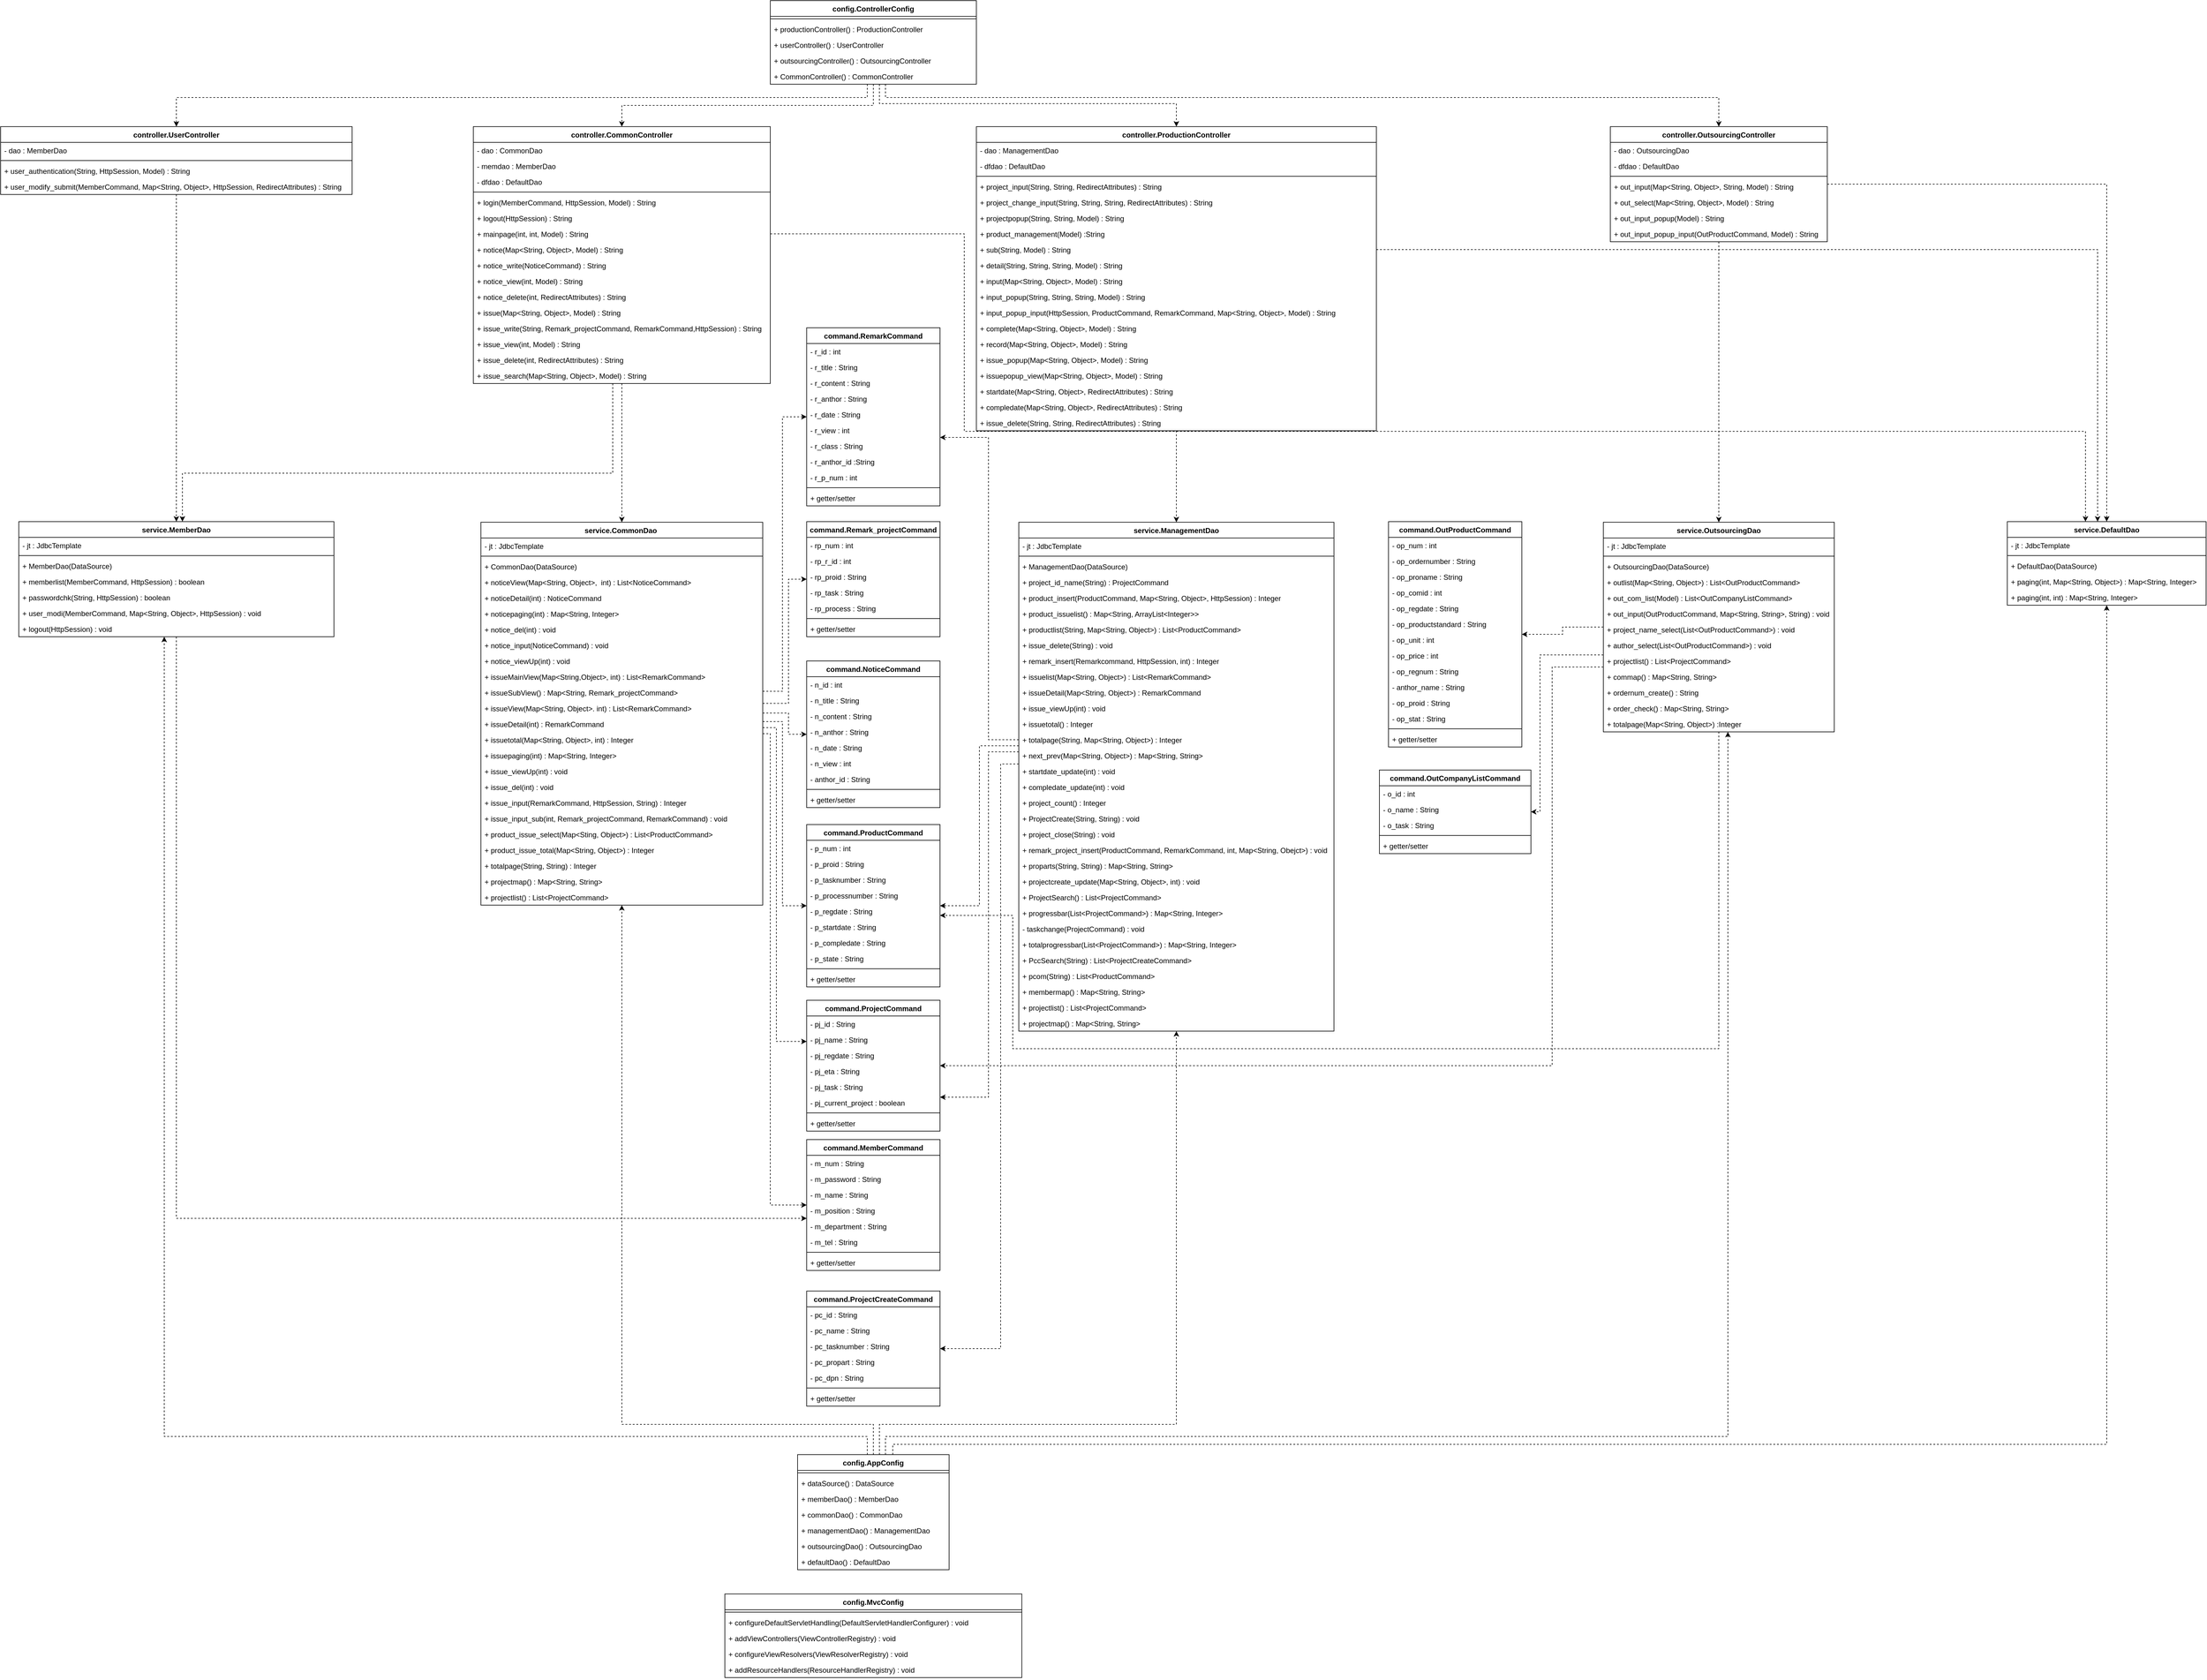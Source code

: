 <mxfile version="20.2.2" type="github">
  <diagram id="amwM7vuxuhEkEWS197J4" name="페이지-1">
    <mxGraphModel dx="-462" dy="635" grid="0" gridSize="10" guides="1" tooltips="1" connect="1" arrows="1" fold="1" page="0" pageScale="1" pageWidth="827" pageHeight="1169" math="0" shadow="0">
      <root>
        <mxCell id="0" />
        <mxCell id="1" parent="0" />
        <mxCell id="2xltrDt1m4XufCkEdxNc-1" value="command.MemberCommand" style="swimlane;fontStyle=1;align=center;verticalAlign=top;childLayout=stackLayout;horizontal=1;startSize=26;horizontalStack=0;resizeParent=1;resizeParentMax=0;resizeLast=0;collapsible=1;marginBottom=0;" parent="1" vertex="1">
          <mxGeometry x="3070" y="1920" width="220" height="216" as="geometry" />
        </mxCell>
        <mxCell id="2xltrDt1m4XufCkEdxNc-2" value="- m_num : String" style="text;strokeColor=none;fillColor=none;align=left;verticalAlign=top;spacingLeft=4;spacingRight=4;overflow=hidden;rotatable=0;points=[[0,0.5],[1,0.5]];portConstraint=eastwest;" parent="2xltrDt1m4XufCkEdxNc-1" vertex="1">
          <mxGeometry y="26" width="220" height="26" as="geometry" />
        </mxCell>
        <mxCell id="2xltrDt1m4XufCkEdxNc-5" value="- m_password : String" style="text;strokeColor=none;fillColor=none;align=left;verticalAlign=top;spacingLeft=4;spacingRight=4;overflow=hidden;rotatable=0;points=[[0,0.5],[1,0.5]];portConstraint=eastwest;" parent="2xltrDt1m4XufCkEdxNc-1" vertex="1">
          <mxGeometry y="52" width="220" height="26" as="geometry" />
        </mxCell>
        <mxCell id="2xltrDt1m4XufCkEdxNc-6" value="- m_name : String" style="text;strokeColor=none;fillColor=none;align=left;verticalAlign=top;spacingLeft=4;spacingRight=4;overflow=hidden;rotatable=0;points=[[0,0.5],[1,0.5]];portConstraint=eastwest;" parent="2xltrDt1m4XufCkEdxNc-1" vertex="1">
          <mxGeometry y="78" width="220" height="26" as="geometry" />
        </mxCell>
        <mxCell id="2xltrDt1m4XufCkEdxNc-7" value="- m_position : String" style="text;strokeColor=none;fillColor=none;align=left;verticalAlign=top;spacingLeft=4;spacingRight=4;overflow=hidden;rotatable=0;points=[[0,0.5],[1,0.5]];portConstraint=eastwest;" parent="2xltrDt1m4XufCkEdxNc-1" vertex="1">
          <mxGeometry y="104" width="220" height="26" as="geometry" />
        </mxCell>
        <mxCell id="2xltrDt1m4XufCkEdxNc-8" value="- m_department : String" style="text;strokeColor=none;fillColor=none;align=left;verticalAlign=top;spacingLeft=4;spacingRight=4;overflow=hidden;rotatable=0;points=[[0,0.5],[1,0.5]];portConstraint=eastwest;" parent="2xltrDt1m4XufCkEdxNc-1" vertex="1">
          <mxGeometry y="130" width="220" height="26" as="geometry" />
        </mxCell>
        <mxCell id="2xltrDt1m4XufCkEdxNc-9" value="- m_tel : String" style="text;strokeColor=none;fillColor=none;align=left;verticalAlign=top;spacingLeft=4;spacingRight=4;overflow=hidden;rotatable=0;points=[[0,0.5],[1,0.5]];portConstraint=eastwest;" parent="2xltrDt1m4XufCkEdxNc-1" vertex="1">
          <mxGeometry y="156" width="220" height="26" as="geometry" />
        </mxCell>
        <mxCell id="2xltrDt1m4XufCkEdxNc-3" value="" style="line;strokeWidth=1;fillColor=none;align=left;verticalAlign=middle;spacingTop=-1;spacingLeft=3;spacingRight=3;rotatable=0;labelPosition=right;points=[];portConstraint=eastwest;" parent="2xltrDt1m4XufCkEdxNc-1" vertex="1">
          <mxGeometry y="182" width="220" height="8" as="geometry" />
        </mxCell>
        <mxCell id="2xltrDt1m4XufCkEdxNc-90" value="+ getter/setter" style="text;strokeColor=none;fillColor=none;align=left;verticalAlign=top;spacingLeft=4;spacingRight=4;overflow=hidden;rotatable=0;points=[[0,0.5],[1,0.5]];portConstraint=eastwest;" parent="2xltrDt1m4XufCkEdxNc-1" vertex="1">
          <mxGeometry y="190" width="220" height="26" as="geometry" />
        </mxCell>
        <mxCell id="2xltrDt1m4XufCkEdxNc-10" value="command.NoticeCommand" style="swimlane;fontStyle=1;align=center;verticalAlign=top;childLayout=stackLayout;horizontal=1;startSize=26;horizontalStack=0;resizeParent=1;resizeParentMax=0;resizeLast=0;collapsible=1;marginBottom=0;" parent="1" vertex="1">
          <mxGeometry x="3070" y="1130" width="220" height="242" as="geometry" />
        </mxCell>
        <mxCell id="2xltrDt1m4XufCkEdxNc-11" value="- n_id : int" style="text;strokeColor=none;fillColor=none;align=left;verticalAlign=top;spacingLeft=4;spacingRight=4;overflow=hidden;rotatable=0;points=[[0,0.5],[1,0.5]];portConstraint=eastwest;" parent="2xltrDt1m4XufCkEdxNc-10" vertex="1">
          <mxGeometry y="26" width="220" height="26" as="geometry" />
        </mxCell>
        <mxCell id="2xltrDt1m4XufCkEdxNc-12" value="- n_title : String" style="text;strokeColor=none;fillColor=none;align=left;verticalAlign=top;spacingLeft=4;spacingRight=4;overflow=hidden;rotatable=0;points=[[0,0.5],[1,0.5]];portConstraint=eastwest;" parent="2xltrDt1m4XufCkEdxNc-10" vertex="1">
          <mxGeometry y="52" width="220" height="26" as="geometry" />
        </mxCell>
        <mxCell id="2xltrDt1m4XufCkEdxNc-13" value="- n_content : String" style="text;strokeColor=none;fillColor=none;align=left;verticalAlign=top;spacingLeft=4;spacingRight=4;overflow=hidden;rotatable=0;points=[[0,0.5],[1,0.5]];portConstraint=eastwest;" parent="2xltrDt1m4XufCkEdxNc-10" vertex="1">
          <mxGeometry y="78" width="220" height="26" as="geometry" />
        </mxCell>
        <mxCell id="2xltrDt1m4XufCkEdxNc-14" value="- n_anthor : String" style="text;strokeColor=none;fillColor=none;align=left;verticalAlign=top;spacingLeft=4;spacingRight=4;overflow=hidden;rotatable=0;points=[[0,0.5],[1,0.5]];portConstraint=eastwest;" parent="2xltrDt1m4XufCkEdxNc-10" vertex="1">
          <mxGeometry y="104" width="220" height="26" as="geometry" />
        </mxCell>
        <mxCell id="2xltrDt1m4XufCkEdxNc-15" value="- n_date : String" style="text;strokeColor=none;fillColor=none;align=left;verticalAlign=top;spacingLeft=4;spacingRight=4;overflow=hidden;rotatable=0;points=[[0,0.5],[1,0.5]];portConstraint=eastwest;" parent="2xltrDt1m4XufCkEdxNc-10" vertex="1">
          <mxGeometry y="130" width="220" height="26" as="geometry" />
        </mxCell>
        <mxCell id="2xltrDt1m4XufCkEdxNc-16" value="- n_view : int" style="text;strokeColor=none;fillColor=none;align=left;verticalAlign=top;spacingLeft=4;spacingRight=4;overflow=hidden;rotatable=0;points=[[0,0.5],[1,0.5]];portConstraint=eastwest;" parent="2xltrDt1m4XufCkEdxNc-10" vertex="1">
          <mxGeometry y="156" width="220" height="26" as="geometry" />
        </mxCell>
        <mxCell id="2xltrDt1m4XufCkEdxNc-34" value="- anthor_id : String" style="text;strokeColor=none;fillColor=none;align=left;verticalAlign=top;spacingLeft=4;spacingRight=4;overflow=hidden;rotatable=0;points=[[0,0.5],[1,0.5]];portConstraint=eastwest;" parent="2xltrDt1m4XufCkEdxNc-10" vertex="1">
          <mxGeometry y="182" width="220" height="26" as="geometry" />
        </mxCell>
        <mxCell id="2xltrDt1m4XufCkEdxNc-17" value="" style="line;strokeWidth=1;fillColor=none;align=left;verticalAlign=middle;spacingTop=-1;spacingLeft=3;spacingRight=3;rotatable=0;labelPosition=right;points=[];portConstraint=eastwest;" parent="2xltrDt1m4XufCkEdxNc-10" vertex="1">
          <mxGeometry y="208" width="220" height="8" as="geometry" />
        </mxCell>
        <mxCell id="2xltrDt1m4XufCkEdxNc-89" value="+ getter/setter" style="text;strokeColor=none;fillColor=none;align=left;verticalAlign=top;spacingLeft=4;spacingRight=4;overflow=hidden;rotatable=0;points=[[0,0.5],[1,0.5]];portConstraint=eastwest;" parent="2xltrDt1m4XufCkEdxNc-10" vertex="1">
          <mxGeometry y="216" width="220" height="26" as="geometry" />
        </mxCell>
        <mxCell id="2xltrDt1m4XufCkEdxNc-35" value="command.RemarkCommand" style="swimlane;fontStyle=1;align=center;verticalAlign=top;childLayout=stackLayout;horizontal=1;startSize=26;horizontalStack=0;resizeParent=1;resizeParentMax=0;resizeLast=0;collapsible=1;marginBottom=0;" parent="1" vertex="1">
          <mxGeometry x="3070" y="580" width="220" height="294" as="geometry" />
        </mxCell>
        <mxCell id="2xltrDt1m4XufCkEdxNc-36" value="- r_id : int" style="text;strokeColor=none;fillColor=none;align=left;verticalAlign=top;spacingLeft=4;spacingRight=4;overflow=hidden;rotatable=0;points=[[0,0.5],[1,0.5]];portConstraint=eastwest;" parent="2xltrDt1m4XufCkEdxNc-35" vertex="1">
          <mxGeometry y="26" width="220" height="26" as="geometry" />
        </mxCell>
        <mxCell id="2xltrDt1m4XufCkEdxNc-38" value="- r_title : String" style="text;strokeColor=none;fillColor=none;align=left;verticalAlign=top;spacingLeft=4;spacingRight=4;overflow=hidden;rotatable=0;points=[[0,0.5],[1,0.5]];portConstraint=eastwest;" parent="2xltrDt1m4XufCkEdxNc-35" vertex="1">
          <mxGeometry y="52" width="220" height="26" as="geometry" />
        </mxCell>
        <mxCell id="2xltrDt1m4XufCkEdxNc-37" value="- r_content : String" style="text;strokeColor=none;fillColor=none;align=left;verticalAlign=top;spacingLeft=4;spacingRight=4;overflow=hidden;rotatable=0;points=[[0,0.5],[1,0.5]];portConstraint=eastwest;" parent="2xltrDt1m4XufCkEdxNc-35" vertex="1">
          <mxGeometry y="78" width="220" height="26" as="geometry" />
        </mxCell>
        <mxCell id="2xltrDt1m4XufCkEdxNc-39" value="- r_anthor : String" style="text;strokeColor=none;fillColor=none;align=left;verticalAlign=top;spacingLeft=4;spacingRight=4;overflow=hidden;rotatable=0;points=[[0,0.5],[1,0.5]];portConstraint=eastwest;" parent="2xltrDt1m4XufCkEdxNc-35" vertex="1">
          <mxGeometry y="104" width="220" height="26" as="geometry" />
        </mxCell>
        <mxCell id="2xltrDt1m4XufCkEdxNc-40" value="- r_date : String" style="text;strokeColor=none;fillColor=none;align=left;verticalAlign=top;spacingLeft=4;spacingRight=4;overflow=hidden;rotatable=0;points=[[0,0.5],[1,0.5]];portConstraint=eastwest;" parent="2xltrDt1m4XufCkEdxNc-35" vertex="1">
          <mxGeometry y="130" width="220" height="26" as="geometry" />
        </mxCell>
        <mxCell id="2xltrDt1m4XufCkEdxNc-99" value="- r_view : int" style="text;strokeColor=none;fillColor=none;align=left;verticalAlign=top;spacingLeft=4;spacingRight=4;overflow=hidden;rotatable=0;points=[[0,0.5],[1,0.5]];portConstraint=eastwest;" parent="2xltrDt1m4XufCkEdxNc-35" vertex="1">
          <mxGeometry y="156" width="220" height="26" as="geometry" />
        </mxCell>
        <mxCell id="2xltrDt1m4XufCkEdxNc-100" value="- r_class : String" style="text;strokeColor=none;fillColor=none;align=left;verticalAlign=top;spacingLeft=4;spacingRight=4;overflow=hidden;rotatable=0;points=[[0,0.5],[1,0.5]];portConstraint=eastwest;" parent="2xltrDt1m4XufCkEdxNc-35" vertex="1">
          <mxGeometry y="182" width="220" height="26" as="geometry" />
        </mxCell>
        <mxCell id="2xltrDt1m4XufCkEdxNc-101" value="- r_anthor_id :String" style="text;strokeColor=none;fillColor=none;align=left;verticalAlign=top;spacingLeft=4;spacingRight=4;overflow=hidden;rotatable=0;points=[[0,0.5],[1,0.5]];portConstraint=eastwest;" parent="2xltrDt1m4XufCkEdxNc-35" vertex="1">
          <mxGeometry y="208" width="220" height="26" as="geometry" />
        </mxCell>
        <mxCell id="2xltrDt1m4XufCkEdxNc-102" value="- r_p_num : int" style="text;strokeColor=none;fillColor=none;align=left;verticalAlign=top;spacingLeft=4;spacingRight=4;overflow=hidden;rotatable=0;points=[[0,0.5],[1,0.5]];portConstraint=eastwest;" parent="2xltrDt1m4XufCkEdxNc-35" vertex="1">
          <mxGeometry y="234" width="220" height="26" as="geometry" />
        </mxCell>
        <mxCell id="2xltrDt1m4XufCkEdxNc-42" value="" style="line;strokeWidth=1;fillColor=none;align=left;verticalAlign=middle;spacingTop=-1;spacingLeft=3;spacingRight=3;rotatable=0;labelPosition=right;points=[];portConstraint=eastwest;" parent="2xltrDt1m4XufCkEdxNc-35" vertex="1">
          <mxGeometry y="260" width="220" height="8" as="geometry" />
        </mxCell>
        <mxCell id="2xltrDt1m4XufCkEdxNc-88" value="+ getter/setter" style="text;strokeColor=none;fillColor=none;align=left;verticalAlign=top;spacingLeft=4;spacingRight=4;overflow=hidden;rotatable=0;points=[[0,0.5],[1,0.5]];portConstraint=eastwest;" parent="2xltrDt1m4XufCkEdxNc-35" vertex="1">
          <mxGeometry y="268" width="220" height="26" as="geometry" />
        </mxCell>
        <mxCell id="2xltrDt1m4XufCkEdxNc-43" value="command.ProductCommand" style="swimlane;fontStyle=1;align=center;verticalAlign=top;childLayout=stackLayout;horizontal=1;startSize=26;horizontalStack=0;resizeParent=1;resizeParentMax=0;resizeLast=0;collapsible=1;marginBottom=0;" parent="1" vertex="1">
          <mxGeometry x="3070" y="1400" width="220" height="268" as="geometry" />
        </mxCell>
        <mxCell id="2xltrDt1m4XufCkEdxNc-44" value="- p_num : int" style="text;strokeColor=none;fillColor=none;align=left;verticalAlign=top;spacingLeft=4;spacingRight=4;overflow=hidden;rotatable=0;points=[[0,0.5],[1,0.5]];portConstraint=eastwest;" parent="2xltrDt1m4XufCkEdxNc-43" vertex="1">
          <mxGeometry y="26" width="220" height="26" as="geometry" />
        </mxCell>
        <mxCell id="2xltrDt1m4XufCkEdxNc-45" value="- p_proid : String" style="text;strokeColor=none;fillColor=none;align=left;verticalAlign=top;spacingLeft=4;spacingRight=4;overflow=hidden;rotatable=0;points=[[0,0.5],[1,0.5]];portConstraint=eastwest;" parent="2xltrDt1m4XufCkEdxNc-43" vertex="1">
          <mxGeometry y="52" width="220" height="26" as="geometry" />
        </mxCell>
        <mxCell id="2xltrDt1m4XufCkEdxNc-46" value="- p_tasknumber : String" style="text;strokeColor=none;fillColor=none;align=left;verticalAlign=top;spacingLeft=4;spacingRight=4;overflow=hidden;rotatable=0;points=[[0,0.5],[1,0.5]];portConstraint=eastwest;" parent="2xltrDt1m4XufCkEdxNc-43" vertex="1">
          <mxGeometry y="78" width="220" height="26" as="geometry" />
        </mxCell>
        <mxCell id="2xltrDt1m4XufCkEdxNc-47" value="- p_processnumber : String" style="text;strokeColor=none;fillColor=none;align=left;verticalAlign=top;spacingLeft=4;spacingRight=4;overflow=hidden;rotatable=0;points=[[0,0.5],[1,0.5]];portConstraint=eastwest;" parent="2xltrDt1m4XufCkEdxNc-43" vertex="1">
          <mxGeometry y="104" width="220" height="26" as="geometry" />
        </mxCell>
        <mxCell id="2xltrDt1m4XufCkEdxNc-48" value="- p_regdate : String" style="text;strokeColor=none;fillColor=none;align=left;verticalAlign=top;spacingLeft=4;spacingRight=4;overflow=hidden;rotatable=0;points=[[0,0.5],[1,0.5]];portConstraint=eastwest;" parent="2xltrDt1m4XufCkEdxNc-43" vertex="1">
          <mxGeometry y="130" width="220" height="26" as="geometry" />
        </mxCell>
        <mxCell id="2xltrDt1m4XufCkEdxNc-49" value="- p_startdate : String" style="text;strokeColor=none;fillColor=none;align=left;verticalAlign=top;spacingLeft=4;spacingRight=4;overflow=hidden;rotatable=0;points=[[0,0.5],[1,0.5]];portConstraint=eastwest;" parent="2xltrDt1m4XufCkEdxNc-43" vertex="1">
          <mxGeometry y="156" width="220" height="26" as="geometry" />
        </mxCell>
        <mxCell id="2xltrDt1m4XufCkEdxNc-57" value="- p_compledate : String" style="text;strokeColor=none;fillColor=none;align=left;verticalAlign=top;spacingLeft=4;spacingRight=4;overflow=hidden;rotatable=0;points=[[0,0.5],[1,0.5]];portConstraint=eastwest;" parent="2xltrDt1m4XufCkEdxNc-43" vertex="1">
          <mxGeometry y="182" width="220" height="26" as="geometry" />
        </mxCell>
        <mxCell id="2xltrDt1m4XufCkEdxNc-58" value="- p_state : String" style="text;strokeColor=none;fillColor=none;align=left;verticalAlign=top;spacingLeft=4;spacingRight=4;overflow=hidden;rotatable=0;points=[[0,0.5],[1,0.5]];portConstraint=eastwest;" parent="2xltrDt1m4XufCkEdxNc-43" vertex="1">
          <mxGeometry y="208" width="220" height="26" as="geometry" />
        </mxCell>
        <mxCell id="2xltrDt1m4XufCkEdxNc-50" value="" style="line;strokeWidth=1;fillColor=none;align=left;verticalAlign=middle;spacingTop=-1;spacingLeft=3;spacingRight=3;rotatable=0;labelPosition=right;points=[];portConstraint=eastwest;" parent="2xltrDt1m4XufCkEdxNc-43" vertex="1">
          <mxGeometry y="234" width="220" height="8" as="geometry" />
        </mxCell>
        <mxCell id="2xltrDt1m4XufCkEdxNc-87" value="+ getter/setter" style="text;strokeColor=none;fillColor=none;align=left;verticalAlign=top;spacingLeft=4;spacingRight=4;overflow=hidden;rotatable=0;points=[[0,0.5],[1,0.5]];portConstraint=eastwest;" parent="2xltrDt1m4XufCkEdxNc-43" vertex="1">
          <mxGeometry y="242" width="220" height="26" as="geometry" />
        </mxCell>
        <mxCell id="2xltrDt1m4XufCkEdxNc-59" value="command.ProjectCommand" style="swimlane;fontStyle=1;align=center;verticalAlign=top;childLayout=stackLayout;horizontal=1;startSize=26;horizontalStack=0;resizeParent=1;resizeParentMax=0;resizeLast=0;collapsible=1;marginBottom=0;" parent="1" vertex="1">
          <mxGeometry x="3070" y="1690" width="220" height="216" as="geometry" />
        </mxCell>
        <mxCell id="2xltrDt1m4XufCkEdxNc-60" value="- pj_id : String" style="text;strokeColor=none;fillColor=none;align=left;verticalAlign=top;spacingLeft=4;spacingRight=4;overflow=hidden;rotatable=0;points=[[0,0.5],[1,0.5]];portConstraint=eastwest;" parent="2xltrDt1m4XufCkEdxNc-59" vertex="1">
          <mxGeometry y="26" width="220" height="26" as="geometry" />
        </mxCell>
        <mxCell id="2xltrDt1m4XufCkEdxNc-61" value="- pj_name : String" style="text;strokeColor=none;fillColor=none;align=left;verticalAlign=top;spacingLeft=4;spacingRight=4;overflow=hidden;rotatable=0;points=[[0,0.5],[1,0.5]];portConstraint=eastwest;" parent="2xltrDt1m4XufCkEdxNc-59" vertex="1">
          <mxGeometry y="52" width="220" height="26" as="geometry" />
        </mxCell>
        <mxCell id="2xltrDt1m4XufCkEdxNc-62" value="- pj_regdate : String" style="text;strokeColor=none;fillColor=none;align=left;verticalAlign=top;spacingLeft=4;spacingRight=4;overflow=hidden;rotatable=0;points=[[0,0.5],[1,0.5]];portConstraint=eastwest;" parent="2xltrDt1m4XufCkEdxNc-59" vertex="1">
          <mxGeometry y="78" width="220" height="26" as="geometry" />
        </mxCell>
        <mxCell id="2xltrDt1m4XufCkEdxNc-63" value="- pj_eta : String" style="text;strokeColor=none;fillColor=none;align=left;verticalAlign=top;spacingLeft=4;spacingRight=4;overflow=hidden;rotatable=0;points=[[0,0.5],[1,0.5]];portConstraint=eastwest;" parent="2xltrDt1m4XufCkEdxNc-59" vertex="1">
          <mxGeometry y="104" width="220" height="26" as="geometry" />
        </mxCell>
        <mxCell id="2xltrDt1m4XufCkEdxNc-64" value="- pj_task : String" style="text;strokeColor=none;fillColor=none;align=left;verticalAlign=top;spacingLeft=4;spacingRight=4;overflow=hidden;rotatable=0;points=[[0,0.5],[1,0.5]];portConstraint=eastwest;" parent="2xltrDt1m4XufCkEdxNc-59" vertex="1">
          <mxGeometry y="130" width="220" height="26" as="geometry" />
        </mxCell>
        <mxCell id="2xltrDt1m4XufCkEdxNc-65" value="- pj_current_project : boolean" style="text;strokeColor=none;fillColor=none;align=left;verticalAlign=top;spacingLeft=4;spacingRight=4;overflow=hidden;rotatable=0;points=[[0,0.5],[1,0.5]];portConstraint=eastwest;" parent="2xltrDt1m4XufCkEdxNc-59" vertex="1">
          <mxGeometry y="156" width="220" height="26" as="geometry" />
        </mxCell>
        <mxCell id="2xltrDt1m4XufCkEdxNc-66" value="" style="line;strokeWidth=1;fillColor=none;align=left;verticalAlign=middle;spacingTop=-1;spacingLeft=3;spacingRight=3;rotatable=0;labelPosition=right;points=[];portConstraint=eastwest;" parent="2xltrDt1m4XufCkEdxNc-59" vertex="1">
          <mxGeometry y="182" width="220" height="8" as="geometry" />
        </mxCell>
        <mxCell id="2xltrDt1m4XufCkEdxNc-41" value="+ getter/setter" style="text;strokeColor=none;fillColor=none;align=left;verticalAlign=top;spacingLeft=4;spacingRight=4;overflow=hidden;rotatable=0;points=[[0,0.5],[1,0.5]];portConstraint=eastwest;" parent="2xltrDt1m4XufCkEdxNc-59" vertex="1">
          <mxGeometry y="190" width="220" height="26" as="geometry" />
        </mxCell>
        <mxCell id="2xltrDt1m4XufCkEdxNc-67" value="command.ProjectCreateCommand" style="swimlane;fontStyle=1;align=center;verticalAlign=top;childLayout=stackLayout;horizontal=1;startSize=26;horizontalStack=0;resizeParent=1;resizeParentMax=0;resizeLast=0;collapsible=1;marginBottom=0;" parent="1" vertex="1">
          <mxGeometry x="3070" y="2170" width="220" height="190" as="geometry" />
        </mxCell>
        <mxCell id="2xltrDt1m4XufCkEdxNc-68" value="- pc_id : String" style="text;strokeColor=none;fillColor=none;align=left;verticalAlign=top;spacingLeft=4;spacingRight=4;overflow=hidden;rotatable=0;points=[[0,0.5],[1,0.5]];portConstraint=eastwest;" parent="2xltrDt1m4XufCkEdxNc-67" vertex="1">
          <mxGeometry y="26" width="220" height="26" as="geometry" />
        </mxCell>
        <mxCell id="2xltrDt1m4XufCkEdxNc-69" value="- pc_name : String" style="text;strokeColor=none;fillColor=none;align=left;verticalAlign=top;spacingLeft=4;spacingRight=4;overflow=hidden;rotatable=0;points=[[0,0.5],[1,0.5]];portConstraint=eastwest;" parent="2xltrDt1m4XufCkEdxNc-67" vertex="1">
          <mxGeometry y="52" width="220" height="26" as="geometry" />
        </mxCell>
        <mxCell id="2xltrDt1m4XufCkEdxNc-70" value="- pc_tasknumber : String" style="text;strokeColor=none;fillColor=none;align=left;verticalAlign=top;spacingLeft=4;spacingRight=4;overflow=hidden;rotatable=0;points=[[0,0.5],[1,0.5]];portConstraint=eastwest;" parent="2xltrDt1m4XufCkEdxNc-67" vertex="1">
          <mxGeometry y="78" width="220" height="26" as="geometry" />
        </mxCell>
        <mxCell id="2xltrDt1m4XufCkEdxNc-71" value="- pc_propart : String" style="text;strokeColor=none;fillColor=none;align=left;verticalAlign=top;spacingLeft=4;spacingRight=4;overflow=hidden;rotatable=0;points=[[0,0.5],[1,0.5]];portConstraint=eastwest;" parent="2xltrDt1m4XufCkEdxNc-67" vertex="1">
          <mxGeometry y="104" width="220" height="26" as="geometry" />
        </mxCell>
        <mxCell id="2xltrDt1m4XufCkEdxNc-72" value="- pc_dpn : String" style="text;strokeColor=none;fillColor=none;align=left;verticalAlign=top;spacingLeft=4;spacingRight=4;overflow=hidden;rotatable=0;points=[[0,0.5],[1,0.5]];portConstraint=eastwest;" parent="2xltrDt1m4XufCkEdxNc-67" vertex="1">
          <mxGeometry y="130" width="220" height="26" as="geometry" />
        </mxCell>
        <mxCell id="2xltrDt1m4XufCkEdxNc-74" value="" style="line;strokeWidth=1;fillColor=none;align=left;verticalAlign=middle;spacingTop=-1;spacingLeft=3;spacingRight=3;rotatable=0;labelPosition=right;points=[];portConstraint=eastwest;" parent="2xltrDt1m4XufCkEdxNc-67" vertex="1">
          <mxGeometry y="156" width="220" height="8" as="geometry" />
        </mxCell>
        <mxCell id="2xltrDt1m4XufCkEdxNc-83" value="+ getter/setter" style="text;strokeColor=none;fillColor=none;align=left;verticalAlign=top;spacingLeft=4;spacingRight=4;overflow=hidden;rotatable=0;points=[[0,0.5],[1,0.5]];portConstraint=eastwest;" parent="2xltrDt1m4XufCkEdxNc-67" vertex="1">
          <mxGeometry y="164" width="220" height="26" as="geometry" />
        </mxCell>
        <mxCell id="2xltrDt1m4XufCkEdxNc-75" value="command.Remark_projectCommand" style="swimlane;fontStyle=1;align=center;verticalAlign=top;childLayout=stackLayout;horizontal=1;startSize=26;horizontalStack=0;resizeParent=1;resizeParentMax=0;resizeLast=0;collapsible=1;marginBottom=0;" parent="1" vertex="1">
          <mxGeometry x="3070" y="900" width="220" height="190" as="geometry" />
        </mxCell>
        <mxCell id="2xltrDt1m4XufCkEdxNc-76" value="- rp_num : int" style="text;strokeColor=none;fillColor=none;align=left;verticalAlign=top;spacingLeft=4;spacingRight=4;overflow=hidden;rotatable=0;points=[[0,0.5],[1,0.5]];portConstraint=eastwest;" parent="2xltrDt1m4XufCkEdxNc-75" vertex="1">
          <mxGeometry y="26" width="220" height="26" as="geometry" />
        </mxCell>
        <mxCell id="2xltrDt1m4XufCkEdxNc-77" value="- rp_r_id : int" style="text;strokeColor=none;fillColor=none;align=left;verticalAlign=top;spacingLeft=4;spacingRight=4;overflow=hidden;rotatable=0;points=[[0,0.5],[1,0.5]];portConstraint=eastwest;" parent="2xltrDt1m4XufCkEdxNc-75" vertex="1">
          <mxGeometry y="52" width="220" height="26" as="geometry" />
        </mxCell>
        <mxCell id="2xltrDt1m4XufCkEdxNc-78" value="- rp_proid : String" style="text;strokeColor=none;fillColor=none;align=left;verticalAlign=top;spacingLeft=4;spacingRight=4;overflow=hidden;rotatable=0;points=[[0,0.5],[1,0.5]];portConstraint=eastwest;" parent="2xltrDt1m4XufCkEdxNc-75" vertex="1">
          <mxGeometry y="78" width="220" height="26" as="geometry" />
        </mxCell>
        <mxCell id="2xltrDt1m4XufCkEdxNc-79" value="- rp_task : String" style="text;strokeColor=none;fillColor=none;align=left;verticalAlign=top;spacingLeft=4;spacingRight=4;overflow=hidden;rotatable=0;points=[[0,0.5],[1,0.5]];portConstraint=eastwest;" parent="2xltrDt1m4XufCkEdxNc-75" vertex="1">
          <mxGeometry y="104" width="220" height="26" as="geometry" />
        </mxCell>
        <mxCell id="2xltrDt1m4XufCkEdxNc-80" value="- rp_process : String" style="text;strokeColor=none;fillColor=none;align=left;verticalAlign=top;spacingLeft=4;spacingRight=4;overflow=hidden;rotatable=0;points=[[0,0.5],[1,0.5]];portConstraint=eastwest;" parent="2xltrDt1m4XufCkEdxNc-75" vertex="1">
          <mxGeometry y="130" width="220" height="26" as="geometry" />
        </mxCell>
        <mxCell id="2xltrDt1m4XufCkEdxNc-82" value="" style="line;strokeWidth=1;fillColor=none;align=left;verticalAlign=middle;spacingTop=-1;spacingLeft=3;spacingRight=3;rotatable=0;labelPosition=right;points=[];portConstraint=eastwest;" parent="2xltrDt1m4XufCkEdxNc-75" vertex="1">
          <mxGeometry y="156" width="220" height="8" as="geometry" />
        </mxCell>
        <mxCell id="2xltrDt1m4XufCkEdxNc-84" value="+ getter/setter" style="text;strokeColor=none;fillColor=none;align=left;verticalAlign=top;spacingLeft=4;spacingRight=4;overflow=hidden;rotatable=0;points=[[0,0.5],[1,0.5]];portConstraint=eastwest;" parent="2xltrDt1m4XufCkEdxNc-75" vertex="1">
          <mxGeometry y="164" width="220" height="26" as="geometry" />
        </mxCell>
        <mxCell id="WOBfZaSGtx7cR_Pubv87-139" style="edgeStyle=orthogonalEdgeStyle;rounded=0;orthogonalLoop=1;jettySize=auto;html=1;dashed=1;" parent="1" source="2xltrDt1m4XufCkEdxNc-103" target="WOBfZaSGtx7cR_Pubv87-16" edge="1">
          <mxGeometry relative="1" as="geometry">
            <Array as="points">
              <mxPoint x="3190" y="2390" />
              <mxPoint x="3680" y="2390" />
            </Array>
          </mxGeometry>
        </mxCell>
        <mxCell id="WOBfZaSGtx7cR_Pubv87-140" style="edgeStyle=orthogonalEdgeStyle;rounded=0;orthogonalLoop=1;jettySize=auto;html=1;dashed=1;" parent="1" source="2xltrDt1m4XufCkEdxNc-103" target="45lU2zyivyouMbH1mWkE-34" edge="1">
          <mxGeometry relative="1" as="geometry">
            <Array as="points">
              <mxPoint x="3180" y="2390" />
              <mxPoint x="2765" y="2390" />
            </Array>
          </mxGeometry>
        </mxCell>
        <mxCell id="WOBfZaSGtx7cR_Pubv87-141" style="edgeStyle=orthogonalEdgeStyle;rounded=0;orthogonalLoop=1;jettySize=auto;html=1;dashed=1;" parent="1" source="2xltrDt1m4XufCkEdxNc-103" target="WOBfZaSGtx7cR_Pubv87-60" edge="1">
          <mxGeometry relative="1" as="geometry">
            <Array as="points">
              <mxPoint x="3200" y="2410" />
              <mxPoint x="4590" y="2410" />
            </Array>
          </mxGeometry>
        </mxCell>
        <mxCell id="WOBfZaSGtx7cR_Pubv87-142" style="edgeStyle=orthogonalEdgeStyle;rounded=0;orthogonalLoop=1;jettySize=auto;html=1;dashed=1;" parent="1" source="2xltrDt1m4XufCkEdxNc-103" target="WOBfZaSGtx7cR_Pubv87-45" edge="1">
          <mxGeometry relative="1" as="geometry">
            <Array as="points">
              <mxPoint x="3170" y="2410" />
              <mxPoint x="2010" y="2410" />
            </Array>
          </mxGeometry>
        </mxCell>
        <mxCell id="K0i5n5Or3mkN4wEIQlAQ-8" style="edgeStyle=orthogonalEdgeStyle;rounded=0;orthogonalLoop=1;jettySize=auto;html=1;dashed=1;" parent="1" source="2xltrDt1m4XufCkEdxNc-103" target="WOBfZaSGtx7cR_Pubv87-224" edge="1">
          <mxGeometry relative="1" as="geometry">
            <Array as="points">
              <mxPoint x="3212" y="2423" />
              <mxPoint x="5215" y="2423" />
            </Array>
          </mxGeometry>
        </mxCell>
        <mxCell id="2xltrDt1m4XufCkEdxNc-103" value="config.AppConfig" style="swimlane;fontStyle=1;align=center;verticalAlign=top;childLayout=stackLayout;horizontal=1;startSize=26;horizontalStack=0;resizeParent=1;resizeParentMax=0;resizeLast=0;collapsible=1;marginBottom=0;" parent="1" vertex="1">
          <mxGeometry x="3055" y="2440" width="250" height="190" as="geometry" />
        </mxCell>
        <mxCell id="2xltrDt1m4XufCkEdxNc-107" value="" style="line;strokeWidth=1;fillColor=none;align=left;verticalAlign=middle;spacingTop=-1;spacingLeft=3;spacingRight=3;rotatable=0;labelPosition=right;points=[];portConstraint=eastwest;" parent="2xltrDt1m4XufCkEdxNc-103" vertex="1">
          <mxGeometry y="26" width="250" height="8" as="geometry" />
        </mxCell>
        <mxCell id="2xltrDt1m4XufCkEdxNc-121" value="+ dataSource() : DataSource" style="text;strokeColor=none;fillColor=none;align=left;verticalAlign=top;spacingLeft=4;spacingRight=4;overflow=hidden;rotatable=0;points=[[0,0.5],[1,0.5]];portConstraint=eastwest;" parent="2xltrDt1m4XufCkEdxNc-103" vertex="1">
          <mxGeometry y="34" width="250" height="26" as="geometry" />
        </mxCell>
        <mxCell id="2xltrDt1m4XufCkEdxNc-122" value="+ memberDao() : MemberDao" style="text;strokeColor=none;fillColor=none;align=left;verticalAlign=top;spacingLeft=4;spacingRight=4;overflow=hidden;rotatable=0;points=[[0,0.5],[1,0.5]];portConstraint=eastwest;" parent="2xltrDt1m4XufCkEdxNc-103" vertex="1">
          <mxGeometry y="60" width="250" height="26" as="geometry" />
        </mxCell>
        <mxCell id="2xltrDt1m4XufCkEdxNc-123" value="+ commonDao() : CommonDao" style="text;strokeColor=none;fillColor=none;align=left;verticalAlign=top;spacingLeft=4;spacingRight=4;overflow=hidden;rotatable=0;points=[[0,0.5],[1,0.5]];portConstraint=eastwest;" parent="2xltrDt1m4XufCkEdxNc-103" vertex="1">
          <mxGeometry y="86" width="250" height="26" as="geometry" />
        </mxCell>
        <mxCell id="2xltrDt1m4XufCkEdxNc-124" value="+ managementDao() : ManagementDao" style="text;strokeColor=none;fillColor=none;align=left;verticalAlign=top;spacingLeft=4;spacingRight=4;overflow=hidden;rotatable=0;points=[[0,0.5],[1,0.5]];portConstraint=eastwest;" parent="2xltrDt1m4XufCkEdxNc-103" vertex="1">
          <mxGeometry y="112" width="250" height="26" as="geometry" />
        </mxCell>
        <mxCell id="2xltrDt1m4XufCkEdxNc-108" value="+ outsourcingDao() : OutsourcingDao" style="text;strokeColor=none;fillColor=none;align=left;verticalAlign=top;spacingLeft=4;spacingRight=4;overflow=hidden;rotatable=0;points=[[0,0.5],[1,0.5]];portConstraint=eastwest;" parent="2xltrDt1m4XufCkEdxNc-103" vertex="1">
          <mxGeometry y="138" width="250" height="26" as="geometry" />
        </mxCell>
        <mxCell id="WOBfZaSGtx7cR_Pubv87-236" value="+ defaultDao() : DefaultDao" style="text;strokeColor=none;fillColor=none;align=left;verticalAlign=top;spacingLeft=4;spacingRight=4;overflow=hidden;rotatable=0;points=[[0,0.5],[1,0.5]];portConstraint=eastwest;" parent="2xltrDt1m4XufCkEdxNc-103" vertex="1">
          <mxGeometry y="164" width="250" height="26" as="geometry" />
        </mxCell>
        <mxCell id="2xltrDt1m4XufCkEdxNc-109" value="config.MvcConfig" style="swimlane;fontStyle=1;align=center;verticalAlign=top;childLayout=stackLayout;horizontal=1;startSize=26;horizontalStack=0;resizeParent=1;resizeParentMax=0;resizeLast=0;collapsible=1;marginBottom=0;" parent="1" vertex="1">
          <mxGeometry x="2935" y="2670" width="490" height="138" as="geometry" />
        </mxCell>
        <mxCell id="2xltrDt1m4XufCkEdxNc-113" value="" style="line;strokeWidth=1;fillColor=none;align=left;verticalAlign=middle;spacingTop=-1;spacingLeft=3;spacingRight=3;rotatable=0;labelPosition=right;points=[];portConstraint=eastwest;" parent="2xltrDt1m4XufCkEdxNc-109" vertex="1">
          <mxGeometry y="26" width="490" height="8" as="geometry" />
        </mxCell>
        <mxCell id="2xltrDt1m4XufCkEdxNc-114" value="+ configureDefaultServletHandling(DefaultServletHandlerConfigurer) : void" style="text;strokeColor=none;fillColor=none;align=left;verticalAlign=top;spacingLeft=4;spacingRight=4;overflow=hidden;rotatable=0;points=[[0,0.5],[1,0.5]];portConstraint=eastwest;" parent="2xltrDt1m4XufCkEdxNc-109" vertex="1">
          <mxGeometry y="34" width="490" height="26" as="geometry" />
        </mxCell>
        <mxCell id="2xltrDt1m4XufCkEdxNc-126" value="+ addViewControllers(ViewControllerRegistry) : void" style="text;strokeColor=none;fillColor=none;align=left;verticalAlign=top;spacingLeft=4;spacingRight=4;overflow=hidden;rotatable=0;points=[[0,0.5],[1,0.5]];portConstraint=eastwest;" parent="2xltrDt1m4XufCkEdxNc-109" vertex="1">
          <mxGeometry y="60" width="490" height="26" as="geometry" />
        </mxCell>
        <mxCell id="2xltrDt1m4XufCkEdxNc-127" value="+ configureViewResolvers(ViewResolverRegistry) : void" style="text;strokeColor=none;fillColor=none;align=left;verticalAlign=top;spacingLeft=4;spacingRight=4;overflow=hidden;rotatable=0;points=[[0,0.5],[1,0.5]];portConstraint=eastwest;" parent="2xltrDt1m4XufCkEdxNc-109" vertex="1">
          <mxGeometry y="86" width="490" height="26" as="geometry" />
        </mxCell>
        <mxCell id="2xltrDt1m4XufCkEdxNc-128" value="+ addResourceHandlers(ResourceHandlerRegistry) : void" style="text;strokeColor=none;fillColor=none;align=left;verticalAlign=top;spacingLeft=4;spacingRight=4;overflow=hidden;rotatable=0;points=[[0,0.5],[1,0.5]];portConstraint=eastwest;" parent="2xltrDt1m4XufCkEdxNc-109" vertex="1">
          <mxGeometry y="112" width="490" height="26" as="geometry" />
        </mxCell>
        <mxCell id="WOBfZaSGtx7cR_Pubv87-95" style="edgeStyle=orthogonalEdgeStyle;rounded=0;orthogonalLoop=1;jettySize=auto;html=1;dashed=1;" parent="1" source="2xltrDt1m4XufCkEdxNc-115" target="2xltrDt1m4XufCkEdxNc-129" edge="1">
          <mxGeometry relative="1" as="geometry" />
        </mxCell>
        <mxCell id="WOBfZaSGtx7cR_Pubv87-96" style="edgeStyle=orthogonalEdgeStyle;rounded=0;orthogonalLoop=1;jettySize=auto;html=1;dashed=1;" parent="1" source="2xltrDt1m4XufCkEdxNc-115" target="45lU2zyivyouMbH1mWkE-9" edge="1">
          <mxGeometry relative="1" as="geometry">
            <Array as="points">
              <mxPoint x="3190" y="210" />
              <mxPoint x="3680" y="210" />
            </Array>
          </mxGeometry>
        </mxCell>
        <mxCell id="WOBfZaSGtx7cR_Pubv87-97" style="edgeStyle=orthogonalEdgeStyle;rounded=0;orthogonalLoop=1;jettySize=auto;html=1;dashed=1;" parent="1" source="2xltrDt1m4XufCkEdxNc-115" target="45lU2zyivyouMbH1mWkE-27" edge="1">
          <mxGeometry relative="1" as="geometry">
            <Array as="points">
              <mxPoint x="3170" y="200" />
              <mxPoint x="2030" y="200" />
            </Array>
          </mxGeometry>
        </mxCell>
        <mxCell id="WOBfZaSGtx7cR_Pubv87-98" style="edgeStyle=orthogonalEdgeStyle;rounded=0;orthogonalLoop=1;jettySize=auto;html=1;dashed=1;" parent="1" source="2xltrDt1m4XufCkEdxNc-115" target="45lU2zyivyouMbH1mWkE-1" edge="1">
          <mxGeometry relative="1" as="geometry">
            <Array as="points">
              <mxPoint x="3200" y="200" />
              <mxPoint x="4575" y="200" />
            </Array>
          </mxGeometry>
        </mxCell>
        <mxCell id="2xltrDt1m4XufCkEdxNc-115" value="config.ControllerConfig" style="swimlane;fontStyle=1;align=center;verticalAlign=top;childLayout=stackLayout;horizontal=1;startSize=26;horizontalStack=0;resizeParent=1;resizeParentMax=0;resizeLast=0;collapsible=1;marginBottom=0;" parent="1" vertex="1">
          <mxGeometry x="3010" y="40" width="340" height="138" as="geometry" />
        </mxCell>
        <mxCell id="2xltrDt1m4XufCkEdxNc-119" value="" style="line;strokeWidth=1;fillColor=none;align=left;verticalAlign=middle;spacingTop=-1;spacingLeft=3;spacingRight=3;rotatable=0;labelPosition=right;points=[];portConstraint=eastwest;" parent="2xltrDt1m4XufCkEdxNc-115" vertex="1">
          <mxGeometry y="26" width="340" height="8" as="geometry" />
        </mxCell>
        <mxCell id="2xltrDt1m4XufCkEdxNc-117" value="+ productionController() : ProductionController" style="text;strokeColor=none;fillColor=none;align=left;verticalAlign=top;spacingLeft=4;spacingRight=4;overflow=hidden;rotatable=0;points=[[0,0.5],[1,0.5]];portConstraint=eastwest;" parent="2xltrDt1m4XufCkEdxNc-115" vertex="1">
          <mxGeometry y="34" width="340" height="26" as="geometry" />
        </mxCell>
        <mxCell id="2xltrDt1m4XufCkEdxNc-125" value="+ userController() : UserController" style="text;strokeColor=none;fillColor=none;align=left;verticalAlign=top;spacingLeft=4;spacingRight=4;overflow=hidden;rotatable=0;points=[[0,0.5],[1,0.5]];portConstraint=eastwest;" parent="2xltrDt1m4XufCkEdxNc-115" vertex="1">
          <mxGeometry y="60" width="340" height="26" as="geometry" />
        </mxCell>
        <mxCell id="2xltrDt1m4XufCkEdxNc-118" value="+ outsourcingController() : OutsourcingController" style="text;strokeColor=none;fillColor=none;align=left;verticalAlign=top;spacingLeft=4;spacingRight=4;overflow=hidden;rotatable=0;points=[[0,0.5],[1,0.5]];portConstraint=eastwest;" parent="2xltrDt1m4XufCkEdxNc-115" vertex="1">
          <mxGeometry y="86" width="340" height="26" as="geometry" />
        </mxCell>
        <mxCell id="2xltrDt1m4XufCkEdxNc-116" value="+ CommonController() : CommonController" style="text;strokeColor=none;fillColor=none;align=left;verticalAlign=top;spacingLeft=4;spacingRight=4;overflow=hidden;rotatable=0;points=[[0,0.5],[1,0.5]];portConstraint=eastwest;" parent="2xltrDt1m4XufCkEdxNc-115" vertex="1">
          <mxGeometry y="112" width="340" height="26" as="geometry" />
        </mxCell>
        <mxCell id="WOBfZaSGtx7cR_Pubv87-90" style="edgeStyle=orthogonalEdgeStyle;rounded=0;orthogonalLoop=1;jettySize=auto;html=1;dashed=1;" parent="1" source="2xltrDt1m4XufCkEdxNc-129" target="45lU2zyivyouMbH1mWkE-34" edge="1">
          <mxGeometry relative="1" as="geometry" />
        </mxCell>
        <mxCell id="WOBfZaSGtx7cR_Pubv87-91" style="edgeStyle=orthogonalEdgeStyle;rounded=0;orthogonalLoop=1;jettySize=auto;html=1;dashed=1;" parent="1" source="2xltrDt1m4XufCkEdxNc-129" target="WOBfZaSGtx7cR_Pubv87-45" edge="1">
          <mxGeometry relative="1" as="geometry">
            <Array as="points">
              <mxPoint x="2750" y="820" />
              <mxPoint x="2040" y="820" />
            </Array>
          </mxGeometry>
        </mxCell>
        <mxCell id="2xltrDt1m4XufCkEdxNc-129" value="controller.CommonController" style="swimlane;fontStyle=1;align=center;verticalAlign=top;childLayout=stackLayout;horizontal=1;startSize=26;horizontalStack=0;resizeParent=1;resizeParentMax=0;resizeLast=0;collapsible=1;marginBottom=0;" parent="1" vertex="1">
          <mxGeometry x="2520" y="248" width="490" height="424" as="geometry" />
        </mxCell>
        <mxCell id="2xltrDt1m4XufCkEdxNc-131" value="- dao : CommonDao" style="text;strokeColor=none;fillColor=none;align=left;verticalAlign=top;spacingLeft=4;spacingRight=4;overflow=hidden;rotatable=0;points=[[0,0.5],[1,0.5]];portConstraint=eastwest;" parent="2xltrDt1m4XufCkEdxNc-129" vertex="1">
          <mxGeometry y="26" width="490" height="26" as="geometry" />
        </mxCell>
        <mxCell id="K0i5n5Or3mkN4wEIQlAQ-7" value="- memdao : MemberDao" style="text;strokeColor=none;fillColor=none;align=left;verticalAlign=top;spacingLeft=4;spacingRight=4;overflow=hidden;rotatable=0;points=[[0,0.5],[1,0.5]];portConstraint=eastwest;" parent="2xltrDt1m4XufCkEdxNc-129" vertex="1">
          <mxGeometry y="52" width="490" height="26" as="geometry" />
        </mxCell>
        <mxCell id="2xltrDt1m4XufCkEdxNc-141" value="- dfdao : DefaultDao" style="text;strokeColor=none;fillColor=none;align=left;verticalAlign=top;spacingLeft=4;spacingRight=4;overflow=hidden;rotatable=0;points=[[0,0.5],[1,0.5]];portConstraint=eastwest;" parent="2xltrDt1m4XufCkEdxNc-129" vertex="1">
          <mxGeometry y="78" width="490" height="26" as="geometry" />
        </mxCell>
        <mxCell id="2xltrDt1m4XufCkEdxNc-130" value="" style="line;strokeWidth=1;fillColor=none;align=left;verticalAlign=middle;spacingTop=-1;spacingLeft=3;spacingRight=3;rotatable=0;labelPosition=right;points=[];portConstraint=eastwest;" parent="2xltrDt1m4XufCkEdxNc-129" vertex="1">
          <mxGeometry y="104" width="490" height="8" as="geometry" />
        </mxCell>
        <mxCell id="2xltrDt1m4XufCkEdxNc-132" value="+ login(MemberCommand, HttpSession, Model) : String" style="text;strokeColor=none;fillColor=none;align=left;verticalAlign=top;spacingLeft=4;spacingRight=4;overflow=hidden;rotatable=0;points=[[0,0.5],[1,0.5]];portConstraint=eastwest;" parent="2xltrDt1m4XufCkEdxNc-129" vertex="1">
          <mxGeometry y="112" width="490" height="26" as="geometry" />
        </mxCell>
        <mxCell id="2xltrDt1m4XufCkEdxNc-133" value="+ logout(HttpSession) : String" style="text;strokeColor=none;fillColor=none;align=left;verticalAlign=top;spacingLeft=4;spacingRight=4;overflow=hidden;rotatable=0;points=[[0,0.5],[1,0.5]];portConstraint=eastwest;" parent="2xltrDt1m4XufCkEdxNc-129" vertex="1">
          <mxGeometry y="138" width="490" height="26" as="geometry" />
        </mxCell>
        <mxCell id="2xltrDt1m4XufCkEdxNc-134" value="+ mainpage(int, int, Model) : String" style="text;strokeColor=none;fillColor=none;align=left;verticalAlign=top;spacingLeft=4;spacingRight=4;overflow=hidden;rotatable=0;points=[[0,0.5],[1,0.5]];portConstraint=eastwest;" parent="2xltrDt1m4XufCkEdxNc-129" vertex="1">
          <mxGeometry y="164" width="490" height="26" as="geometry" />
        </mxCell>
        <mxCell id="2xltrDt1m4XufCkEdxNc-142" value="+ notice(Map&lt;String, Object&gt;, Model) : String" style="text;strokeColor=none;fillColor=none;align=left;verticalAlign=top;spacingLeft=4;spacingRight=4;overflow=hidden;rotatable=0;points=[[0,0.5],[1,0.5]];portConstraint=eastwest;" parent="2xltrDt1m4XufCkEdxNc-129" vertex="1">
          <mxGeometry y="190" width="490" height="26" as="geometry" />
        </mxCell>
        <mxCell id="2xltrDt1m4XufCkEdxNc-143" value="+ notice_write(NoticeCommand) : String" style="text;strokeColor=none;fillColor=none;align=left;verticalAlign=top;spacingLeft=4;spacingRight=4;overflow=hidden;rotatable=0;points=[[0,0.5],[1,0.5]];portConstraint=eastwest;" parent="2xltrDt1m4XufCkEdxNc-129" vertex="1">
          <mxGeometry y="216" width="490" height="26" as="geometry" />
        </mxCell>
        <mxCell id="2xltrDt1m4XufCkEdxNc-144" value="+ notice_view(int, Model) : String" style="text;strokeColor=none;fillColor=none;align=left;verticalAlign=top;spacingLeft=4;spacingRight=4;overflow=hidden;rotatable=0;points=[[0,0.5],[1,0.5]];portConstraint=eastwest;" parent="2xltrDt1m4XufCkEdxNc-129" vertex="1">
          <mxGeometry y="242" width="490" height="26" as="geometry" />
        </mxCell>
        <mxCell id="2xltrDt1m4XufCkEdxNc-145" value="+ notice_delete(int, RedirectAttributes) : String" style="text;strokeColor=none;fillColor=none;align=left;verticalAlign=top;spacingLeft=4;spacingRight=4;overflow=hidden;rotatable=0;points=[[0,0.5],[1,0.5]];portConstraint=eastwest;" parent="2xltrDt1m4XufCkEdxNc-129" vertex="1">
          <mxGeometry y="268" width="490" height="26" as="geometry" />
        </mxCell>
        <mxCell id="2xltrDt1m4XufCkEdxNc-146" value="+ issue(Map&lt;String, Object&gt;, Model) : String" style="text;strokeColor=none;fillColor=none;align=left;verticalAlign=top;spacingLeft=4;spacingRight=4;overflow=hidden;rotatable=0;points=[[0,0.5],[1,0.5]];portConstraint=eastwest;" parent="2xltrDt1m4XufCkEdxNc-129" vertex="1">
          <mxGeometry y="294" width="490" height="26" as="geometry" />
        </mxCell>
        <mxCell id="2xltrDt1m4XufCkEdxNc-147" value="+ issue_write(String, Remark_projectCommand, RemarkCommand,HttpSession) : String" style="text;strokeColor=none;fillColor=none;align=left;verticalAlign=top;spacingLeft=4;spacingRight=4;overflow=hidden;rotatable=0;points=[[0,0.5],[1,0.5]];portConstraint=eastwest;" parent="2xltrDt1m4XufCkEdxNc-129" vertex="1">
          <mxGeometry y="320" width="490" height="26" as="geometry" />
        </mxCell>
        <mxCell id="2xltrDt1m4XufCkEdxNc-148" value="+ issue_view(int, Model) : String" style="text;strokeColor=none;fillColor=none;align=left;verticalAlign=top;spacingLeft=4;spacingRight=4;overflow=hidden;rotatable=0;points=[[0,0.5],[1,0.5]];portConstraint=eastwest;" parent="2xltrDt1m4XufCkEdxNc-129" vertex="1">
          <mxGeometry y="346" width="490" height="26" as="geometry" />
        </mxCell>
        <mxCell id="2xltrDt1m4XufCkEdxNc-149" value="+ issue_delete(int, RedirectAttributes) : String" style="text;strokeColor=none;fillColor=none;align=left;verticalAlign=top;spacingLeft=4;spacingRight=4;overflow=hidden;rotatable=0;points=[[0,0.5],[1,0.5]];portConstraint=eastwest;" parent="2xltrDt1m4XufCkEdxNc-129" vertex="1">
          <mxGeometry y="372" width="490" height="26" as="geometry" />
        </mxCell>
        <mxCell id="2xltrDt1m4XufCkEdxNc-150" value="+ issue_search(Map&lt;String, Object&gt;, Model) : String" style="text;strokeColor=none;fillColor=none;align=left;verticalAlign=top;spacingLeft=4;spacingRight=4;overflow=hidden;rotatable=0;points=[[0,0.5],[1,0.5]];portConstraint=eastwest;" parent="2xltrDt1m4XufCkEdxNc-129" vertex="1">
          <mxGeometry y="398" width="490" height="26" as="geometry" />
        </mxCell>
        <mxCell id="WOBfZaSGtx7cR_Pubv87-94" style="edgeStyle=orthogonalEdgeStyle;rounded=0;orthogonalLoop=1;jettySize=auto;html=1;dashed=1;" parent="1" source="45lU2zyivyouMbH1mWkE-1" target="WOBfZaSGtx7cR_Pubv87-60" edge="1">
          <mxGeometry relative="1" as="geometry" />
        </mxCell>
        <mxCell id="WOBfZaSGtx7cR_Pubv87-233" style="edgeStyle=orthogonalEdgeStyle;rounded=0;orthogonalLoop=1;jettySize=auto;html=1;dashed=1;" parent="1" source="45lU2zyivyouMbH1mWkE-1" target="WOBfZaSGtx7cR_Pubv87-224" edge="1">
          <mxGeometry relative="1" as="geometry" />
        </mxCell>
        <mxCell id="45lU2zyivyouMbH1mWkE-1" value="controller.OutsourcingController" style="swimlane;fontStyle=1;align=center;verticalAlign=top;childLayout=stackLayout;horizontal=1;startSize=26;horizontalStack=0;resizeParent=1;resizeParentMax=0;resizeLast=0;collapsible=1;marginBottom=0;" parent="1" vertex="1">
          <mxGeometry x="4396" y="248" width="358" height="190" as="geometry" />
        </mxCell>
        <mxCell id="45lU2zyivyouMbH1mWkE-2" value="- dao : OutsourcingDao" style="text;strokeColor=none;fillColor=none;align=left;verticalAlign=top;spacingLeft=4;spacingRight=4;overflow=hidden;rotatable=0;points=[[0,0.5],[1,0.5]];portConstraint=eastwest;" parent="45lU2zyivyouMbH1mWkE-1" vertex="1">
          <mxGeometry y="26" width="358" height="26" as="geometry" />
        </mxCell>
        <mxCell id="K0i5n5Or3mkN4wEIQlAQ-6" value="- dfdao : DefaultDao" style="text;strokeColor=none;fillColor=none;align=left;verticalAlign=top;spacingLeft=4;spacingRight=4;overflow=hidden;rotatable=0;points=[[0,0.5],[1,0.5]];portConstraint=eastwest;" parent="45lU2zyivyouMbH1mWkE-1" vertex="1">
          <mxGeometry y="52" width="358" height="26" as="geometry" />
        </mxCell>
        <mxCell id="45lU2zyivyouMbH1mWkE-3" value="" style="line;strokeWidth=1;fillColor=none;align=left;verticalAlign=middle;spacingTop=-1;spacingLeft=3;spacingRight=3;rotatable=0;labelPosition=right;points=[];portConstraint=eastwest;" parent="45lU2zyivyouMbH1mWkE-1" vertex="1">
          <mxGeometry y="78" width="358" height="8" as="geometry" />
        </mxCell>
        <mxCell id="45lU2zyivyouMbH1mWkE-4" value="+ out_input(Map&lt;String, Object&gt;, String, Model) : String" style="text;strokeColor=none;fillColor=none;align=left;verticalAlign=top;spacingLeft=4;spacingRight=4;overflow=hidden;rotatable=0;points=[[0,0.5],[1,0.5]];portConstraint=eastwest;" parent="45lU2zyivyouMbH1mWkE-1" vertex="1">
          <mxGeometry y="86" width="358" height="26" as="geometry" />
        </mxCell>
        <mxCell id="45lU2zyivyouMbH1mWkE-5" value="+ out_select(Map&lt;String, Object&gt;, Model) : String" style="text;strokeColor=none;fillColor=none;align=left;verticalAlign=top;spacingLeft=4;spacingRight=4;overflow=hidden;rotatable=0;points=[[0,0.5],[1,0.5]];portConstraint=eastwest;" parent="45lU2zyivyouMbH1mWkE-1" vertex="1">
          <mxGeometry y="112" width="358" height="26" as="geometry" />
        </mxCell>
        <mxCell id="45lU2zyivyouMbH1mWkE-6" value="+ out_input_popup(Model) : String" style="text;strokeColor=none;fillColor=none;align=left;verticalAlign=top;spacingLeft=4;spacingRight=4;overflow=hidden;rotatable=0;points=[[0,0.5],[1,0.5]];portConstraint=eastwest;" parent="45lU2zyivyouMbH1mWkE-1" vertex="1">
          <mxGeometry y="138" width="358" height="26" as="geometry" />
        </mxCell>
        <mxCell id="45lU2zyivyouMbH1mWkE-7" value="+ out_input_popup_input(OutProductCommand, Model) : String" style="text;strokeColor=none;fillColor=none;align=left;verticalAlign=top;spacingLeft=4;spacingRight=4;overflow=hidden;rotatable=0;points=[[0,0.5],[1,0.5]];portConstraint=eastwest;" parent="45lU2zyivyouMbH1mWkE-1" vertex="1">
          <mxGeometry y="164" width="358" height="26" as="geometry" />
        </mxCell>
        <mxCell id="WOBfZaSGtx7cR_Pubv87-93" style="edgeStyle=orthogonalEdgeStyle;rounded=0;orthogonalLoop=1;jettySize=auto;html=1;dashed=1;" parent="1" source="45lU2zyivyouMbH1mWkE-9" target="WOBfZaSGtx7cR_Pubv87-16" edge="1">
          <mxGeometry relative="1" as="geometry" />
        </mxCell>
        <mxCell id="45lU2zyivyouMbH1mWkE-9" value="controller.ProductionController" style="swimlane;fontStyle=1;align=center;verticalAlign=top;childLayout=stackLayout;horizontal=1;startSize=26;horizontalStack=0;resizeParent=1;resizeParentMax=0;resizeLast=0;collapsible=1;marginBottom=0;" parent="1" vertex="1">
          <mxGeometry x="3350" y="248" width="660" height="502" as="geometry" />
        </mxCell>
        <mxCell id="45lU2zyivyouMbH1mWkE-10" value="- dao : ManagementDao" style="text;strokeColor=none;fillColor=none;align=left;verticalAlign=top;spacingLeft=4;spacingRight=4;overflow=hidden;rotatable=0;points=[[0,0.5],[1,0.5]];portConstraint=eastwest;" parent="45lU2zyivyouMbH1mWkE-9" vertex="1">
          <mxGeometry y="26" width="660" height="26" as="geometry" />
        </mxCell>
        <mxCell id="K0i5n5Or3mkN4wEIQlAQ-5" value="- dfdao : DefaultDao" style="text;strokeColor=none;fillColor=none;align=left;verticalAlign=top;spacingLeft=4;spacingRight=4;overflow=hidden;rotatable=0;points=[[0,0.5],[1,0.5]];portConstraint=eastwest;" parent="45lU2zyivyouMbH1mWkE-9" vertex="1">
          <mxGeometry y="52" width="660" height="26" as="geometry" />
        </mxCell>
        <mxCell id="45lU2zyivyouMbH1mWkE-11" value="" style="line;strokeWidth=1;fillColor=none;align=left;verticalAlign=middle;spacingTop=-1;spacingLeft=3;spacingRight=3;rotatable=0;labelPosition=right;points=[];portConstraint=eastwest;" parent="45lU2zyivyouMbH1mWkE-9" vertex="1">
          <mxGeometry y="78" width="660" height="8" as="geometry" />
        </mxCell>
        <mxCell id="45lU2zyivyouMbH1mWkE-12" value="+ project_input(String, String, RedirectAttributes) : String" style="text;strokeColor=none;fillColor=none;align=left;verticalAlign=top;spacingLeft=4;spacingRight=4;overflow=hidden;rotatable=0;points=[[0,0.5],[1,0.5]];portConstraint=eastwest;" parent="45lU2zyivyouMbH1mWkE-9" vertex="1">
          <mxGeometry y="86" width="660" height="26" as="geometry" />
        </mxCell>
        <mxCell id="cfi0hNjQNBUsocR-Xao9-2" value="+ project_change_input(String, String, String, RedirectAttributes) : String" style="text;strokeColor=none;fillColor=none;align=left;verticalAlign=top;spacingLeft=4;spacingRight=4;overflow=hidden;rotatable=0;points=[[0,0.5],[1,0.5]];portConstraint=eastwest;" vertex="1" parent="45lU2zyivyouMbH1mWkE-9">
          <mxGeometry y="112" width="660" height="26" as="geometry" />
        </mxCell>
        <mxCell id="cfi0hNjQNBUsocR-Xao9-4" value="+ projectpopup(String, String, Model) : String" style="text;strokeColor=none;fillColor=none;align=left;verticalAlign=top;spacingLeft=4;spacingRight=4;overflow=hidden;rotatable=0;points=[[0,0.5],[1,0.5]];portConstraint=eastwest;" vertex="1" parent="45lU2zyivyouMbH1mWkE-9">
          <mxGeometry y="138" width="660" height="26" as="geometry" />
        </mxCell>
        <mxCell id="45lU2zyivyouMbH1mWkE-13" value="+ product_management(Model) :String" style="text;strokeColor=none;fillColor=none;align=left;verticalAlign=top;spacingLeft=4;spacingRight=4;overflow=hidden;rotatable=0;points=[[0,0.5],[1,0.5]];portConstraint=eastwest;" parent="45lU2zyivyouMbH1mWkE-9" vertex="1">
          <mxGeometry y="164" width="660" height="26" as="geometry" />
        </mxCell>
        <mxCell id="45lU2zyivyouMbH1mWkE-14" value="+ sub(String, Model) : String" style="text;strokeColor=none;fillColor=none;align=left;verticalAlign=top;spacingLeft=4;spacingRight=4;overflow=hidden;rotatable=0;points=[[0,0.5],[1,0.5]];portConstraint=eastwest;" parent="45lU2zyivyouMbH1mWkE-9" vertex="1">
          <mxGeometry y="190" width="660" height="26" as="geometry" />
        </mxCell>
        <mxCell id="45lU2zyivyouMbH1mWkE-15" value="+ detail(String, String, String, Model) : String" style="text;strokeColor=none;fillColor=none;align=left;verticalAlign=top;spacingLeft=4;spacingRight=4;overflow=hidden;rotatable=0;points=[[0,0.5],[1,0.5]];portConstraint=eastwest;" parent="45lU2zyivyouMbH1mWkE-9" vertex="1">
          <mxGeometry y="216" width="660" height="26" as="geometry" />
        </mxCell>
        <mxCell id="45lU2zyivyouMbH1mWkE-16" value="+ input(Map&lt;String, Object&gt;, Model) : String" style="text;strokeColor=none;fillColor=none;align=left;verticalAlign=top;spacingLeft=4;spacingRight=4;overflow=hidden;rotatable=0;points=[[0,0.5],[1,0.5]];portConstraint=eastwest;" parent="45lU2zyivyouMbH1mWkE-9" vertex="1">
          <mxGeometry y="242" width="660" height="26" as="geometry" />
        </mxCell>
        <mxCell id="45lU2zyivyouMbH1mWkE-17" value="+ input_popup(String, String, String, Model) : String" style="text;strokeColor=none;fillColor=none;align=left;verticalAlign=top;spacingLeft=4;spacingRight=4;overflow=hidden;rotatable=0;points=[[0,0.5],[1,0.5]];portConstraint=eastwest;" parent="45lU2zyivyouMbH1mWkE-9" vertex="1">
          <mxGeometry y="268" width="660" height="26" as="geometry" />
        </mxCell>
        <mxCell id="45lU2zyivyouMbH1mWkE-18" value="+ input_popup_input(HttpSession, ProductCommand, RemarkCommand, Map&lt;String, Object&gt;, Model) : String" style="text;strokeColor=none;fillColor=none;align=left;verticalAlign=top;spacingLeft=4;spacingRight=4;overflow=hidden;rotatable=0;points=[[0,0.5],[1,0.5]];portConstraint=eastwest;" parent="45lU2zyivyouMbH1mWkE-9" vertex="1">
          <mxGeometry y="294" width="660" height="26" as="geometry" />
        </mxCell>
        <mxCell id="45lU2zyivyouMbH1mWkE-19" value="+ complete(Map&lt;String, Object&gt;, Model) : String" style="text;strokeColor=none;fillColor=none;align=left;verticalAlign=top;spacingLeft=4;spacingRight=4;overflow=hidden;rotatable=0;points=[[0,0.5],[1,0.5]];portConstraint=eastwest;" parent="45lU2zyivyouMbH1mWkE-9" vertex="1">
          <mxGeometry y="320" width="660" height="26" as="geometry" />
        </mxCell>
        <mxCell id="45lU2zyivyouMbH1mWkE-20" value="+ record(Map&lt;String, Object&gt;, Model) : String" style="text;strokeColor=none;fillColor=none;align=left;verticalAlign=top;spacingLeft=4;spacingRight=4;overflow=hidden;rotatable=0;points=[[0,0.5],[1,0.5]];portConstraint=eastwest;" parent="45lU2zyivyouMbH1mWkE-9" vertex="1">
          <mxGeometry y="346" width="660" height="26" as="geometry" />
        </mxCell>
        <mxCell id="45lU2zyivyouMbH1mWkE-22" value="+ issue_popup(Map&lt;String, Object&gt;, Model) : String" style="text;strokeColor=none;fillColor=none;align=left;verticalAlign=top;spacingLeft=4;spacingRight=4;overflow=hidden;rotatable=0;points=[[0,0.5],[1,0.5]];portConstraint=eastwest;" parent="45lU2zyivyouMbH1mWkE-9" vertex="1">
          <mxGeometry y="372" width="660" height="26" as="geometry" />
        </mxCell>
        <mxCell id="45lU2zyivyouMbH1mWkE-26" value="+ issuepopup_view(Map&lt;String, Object&gt;, Model) : String" style="text;strokeColor=none;fillColor=none;align=left;verticalAlign=top;spacingLeft=4;spacingRight=4;overflow=hidden;rotatable=0;points=[[0,0.5],[1,0.5]];portConstraint=eastwest;" parent="45lU2zyivyouMbH1mWkE-9" vertex="1">
          <mxGeometry y="398" width="660" height="26" as="geometry" />
        </mxCell>
        <mxCell id="45lU2zyivyouMbH1mWkE-25" value="+ startdate(Map&lt;String, Object&gt;, RedirectAttributes) : String" style="text;strokeColor=none;fillColor=none;align=left;verticalAlign=top;spacingLeft=4;spacingRight=4;overflow=hidden;rotatable=0;points=[[0,0.5],[1,0.5]];portConstraint=eastwest;" parent="45lU2zyivyouMbH1mWkE-9" vertex="1">
          <mxGeometry y="424" width="660" height="26" as="geometry" />
        </mxCell>
        <mxCell id="45lU2zyivyouMbH1mWkE-24" value="+ compledate(Map&lt;String, Object&gt;, RedirectAttributes) : String" style="text;strokeColor=none;fillColor=none;align=left;verticalAlign=top;spacingLeft=4;spacingRight=4;overflow=hidden;rotatable=0;points=[[0,0.5],[1,0.5]];portConstraint=eastwest;" parent="45lU2zyivyouMbH1mWkE-9" vertex="1">
          <mxGeometry y="450" width="660" height="26" as="geometry" />
        </mxCell>
        <mxCell id="45lU2zyivyouMbH1mWkE-23" value="+ issue_delete(String, String, RedirectAttributes) : String" style="text;strokeColor=none;fillColor=none;align=left;verticalAlign=top;spacingLeft=4;spacingRight=4;overflow=hidden;rotatable=0;points=[[0,0.5],[1,0.5]];portConstraint=eastwest;" parent="45lU2zyivyouMbH1mWkE-9" vertex="1">
          <mxGeometry y="476" width="660" height="26" as="geometry" />
        </mxCell>
        <mxCell id="WOBfZaSGtx7cR_Pubv87-92" style="edgeStyle=orthogonalEdgeStyle;rounded=0;orthogonalLoop=1;jettySize=auto;html=1;dashed=1;" parent="1" source="45lU2zyivyouMbH1mWkE-27" target="WOBfZaSGtx7cR_Pubv87-45" edge="1">
          <mxGeometry relative="1" as="geometry" />
        </mxCell>
        <mxCell id="45lU2zyivyouMbH1mWkE-27" value="controller.UserController" style="swimlane;fontStyle=1;align=center;verticalAlign=top;childLayout=stackLayout;horizontal=1;startSize=26;horizontalStack=0;resizeParent=1;resizeParentMax=0;resizeLast=0;collapsible=1;marginBottom=0;" parent="1" vertex="1">
          <mxGeometry x="1740" y="248" width="580" height="112" as="geometry" />
        </mxCell>
        <mxCell id="45lU2zyivyouMbH1mWkE-28" value="- dao : MemberDao" style="text;strokeColor=none;fillColor=none;align=left;verticalAlign=top;spacingLeft=4;spacingRight=4;overflow=hidden;rotatable=0;points=[[0,0.5],[1,0.5]];portConstraint=eastwest;" parent="45lU2zyivyouMbH1mWkE-27" vertex="1">
          <mxGeometry y="26" width="580" height="26" as="geometry" />
        </mxCell>
        <mxCell id="45lU2zyivyouMbH1mWkE-29" value="" style="line;strokeWidth=1;fillColor=none;align=left;verticalAlign=middle;spacingTop=-1;spacingLeft=3;spacingRight=3;rotatable=0;labelPosition=right;points=[];portConstraint=eastwest;" parent="45lU2zyivyouMbH1mWkE-27" vertex="1">
          <mxGeometry y="52" width="580" height="8" as="geometry" />
        </mxCell>
        <mxCell id="45lU2zyivyouMbH1mWkE-32" value="+ user_authentication(String, HttpSession, Model) : String" style="text;strokeColor=none;fillColor=none;align=left;verticalAlign=top;spacingLeft=4;spacingRight=4;overflow=hidden;rotatable=0;points=[[0,0.5],[1,0.5]];portConstraint=eastwest;" parent="45lU2zyivyouMbH1mWkE-27" vertex="1">
          <mxGeometry y="60" width="580" height="26" as="geometry" />
        </mxCell>
        <mxCell id="45lU2zyivyouMbH1mWkE-33" value="+ user_modify_submit(MemberCommand, Map&lt;String, Object&gt;, HttpSession, RedirectAttributes) : String" style="text;strokeColor=none;fillColor=none;align=left;verticalAlign=top;spacingLeft=4;spacingRight=4;overflow=hidden;rotatable=0;points=[[0,0.5],[1,0.5]];portConstraint=eastwest;" parent="45lU2zyivyouMbH1mWkE-27" vertex="1">
          <mxGeometry y="86" width="580" height="26" as="geometry" />
        </mxCell>
        <mxCell id="WOBfZaSGtx7cR_Pubv87-86" style="edgeStyle=orthogonalEdgeStyle;rounded=0;orthogonalLoop=1;jettySize=auto;html=1;dashed=1;" parent="1" source="45lU2zyivyouMbH1mWkE-34" target="2xltrDt1m4XufCkEdxNc-75" edge="1">
          <mxGeometry relative="1" as="geometry">
            <Array as="points">
              <mxPoint x="3040" y="1200" />
              <mxPoint x="3040" y="995" />
            </Array>
          </mxGeometry>
        </mxCell>
        <mxCell id="WOBfZaSGtx7cR_Pubv87-89" style="edgeStyle=orthogonalEdgeStyle;rounded=0;orthogonalLoop=1;jettySize=auto;html=1;dashed=1;" parent="1" source="45lU2zyivyouMbH1mWkE-34" target="2xltrDt1m4XufCkEdxNc-10" edge="1">
          <mxGeometry relative="1" as="geometry">
            <Array as="points">
              <mxPoint x="3040" y="1216" />
              <mxPoint x="3040" y="1251" />
            </Array>
          </mxGeometry>
        </mxCell>
        <mxCell id="WOBfZaSGtx7cR_Pubv87-100" style="edgeStyle=orthogonalEdgeStyle;rounded=0;orthogonalLoop=1;jettySize=auto;html=1;dashed=1;" parent="1" source="45lU2zyivyouMbH1mWkE-34" target="2xltrDt1m4XufCkEdxNc-35" edge="1">
          <mxGeometry relative="1" as="geometry">
            <Array as="points">
              <mxPoint x="3030" y="1180" />
              <mxPoint x="3030" y="727" />
            </Array>
          </mxGeometry>
        </mxCell>
        <mxCell id="WOBfZaSGtx7cR_Pubv87-104" style="edgeStyle=orthogonalEdgeStyle;rounded=0;orthogonalLoop=1;jettySize=auto;html=1;dashed=1;" parent="1" source="45lU2zyivyouMbH1mWkE-34" target="2xltrDt1m4XufCkEdxNc-59" edge="1">
          <mxGeometry relative="1" as="geometry">
            <Array as="points">
              <mxPoint x="3020" y="1240" />
              <mxPoint x="3020" y="1758" />
            </Array>
          </mxGeometry>
        </mxCell>
        <mxCell id="WOBfZaSGtx7cR_Pubv87-105" style="edgeStyle=orthogonalEdgeStyle;rounded=0;orthogonalLoop=1;jettySize=auto;html=1;dashed=1;" parent="1" source="45lU2zyivyouMbH1mWkE-34" target="2xltrDt1m4XufCkEdxNc-43" edge="1">
          <mxGeometry relative="1" as="geometry">
            <Array as="points">
              <mxPoint x="3030" y="1230" />
              <mxPoint x="3030" y="1534" />
            </Array>
          </mxGeometry>
        </mxCell>
        <mxCell id="WOBfZaSGtx7cR_Pubv87-106" style="edgeStyle=orthogonalEdgeStyle;rounded=0;orthogonalLoop=1;jettySize=auto;html=1;dashed=1;" parent="1" source="45lU2zyivyouMbH1mWkE-34" target="2xltrDt1m4XufCkEdxNc-1" edge="1">
          <mxGeometry relative="1" as="geometry">
            <Array as="points">
              <mxPoint x="3010" y="1250" />
              <mxPoint x="3010" y="2028" />
            </Array>
          </mxGeometry>
        </mxCell>
        <mxCell id="45lU2zyivyouMbH1mWkE-34" value="service.CommonDao " style="swimlane;fontStyle=1;align=center;verticalAlign=top;childLayout=stackLayout;horizontal=1;startSize=26;horizontalStack=0;resizeParent=1;resizeParentMax=0;resizeLast=0;collapsible=1;marginBottom=0;" parent="1" vertex="1">
          <mxGeometry x="2532.5" y="901" width="465" height="632" as="geometry" />
        </mxCell>
        <mxCell id="45lU2zyivyouMbH1mWkE-35" value="- jt : JdbcTemplate" style="text;strokeColor=none;fillColor=none;align=left;verticalAlign=top;spacingLeft=4;spacingRight=4;overflow=hidden;rotatable=0;points=[[0,0.5],[1,0.5]];portConstraint=eastwest;" parent="45lU2zyivyouMbH1mWkE-34" vertex="1">
          <mxGeometry y="26" width="465" height="26" as="geometry" />
        </mxCell>
        <mxCell id="45lU2zyivyouMbH1mWkE-36" value="" style="line;strokeWidth=1;fillColor=none;align=left;verticalAlign=middle;spacingTop=-1;spacingLeft=3;spacingRight=3;rotatable=0;labelPosition=right;points=[];portConstraint=eastwest;" parent="45lU2zyivyouMbH1mWkE-34" vertex="1">
          <mxGeometry y="52" width="465" height="8" as="geometry" />
        </mxCell>
        <mxCell id="45lU2zyivyouMbH1mWkE-37" value="+ CommonDao(DataSource)" style="text;strokeColor=none;fillColor=none;align=left;verticalAlign=top;spacingLeft=4;spacingRight=4;overflow=hidden;rotatable=0;points=[[0,0.5],[1,0.5]];portConstraint=eastwest;" parent="45lU2zyivyouMbH1mWkE-34" vertex="1">
          <mxGeometry y="60" width="465" height="26" as="geometry" />
        </mxCell>
        <mxCell id="45lU2zyivyouMbH1mWkE-52" value="+ noticeView(Map&lt;String, Object&gt;,  int) : List&lt;NoticeCommand&gt;" style="text;strokeColor=none;fillColor=none;align=left;verticalAlign=top;spacingLeft=4;spacingRight=4;overflow=hidden;rotatable=0;points=[[0,0.5],[1,0.5]];portConstraint=eastwest;" parent="45lU2zyivyouMbH1mWkE-34" vertex="1">
          <mxGeometry y="86" width="465" height="26" as="geometry" />
        </mxCell>
        <mxCell id="45lU2zyivyouMbH1mWkE-48" value="+ noticeDetail(int) : NoticeCommand" style="text;strokeColor=none;fillColor=none;align=left;verticalAlign=top;spacingLeft=4;spacingRight=4;overflow=hidden;rotatable=0;points=[[0,0.5],[1,0.5]];portConstraint=eastwest;" parent="45lU2zyivyouMbH1mWkE-34" vertex="1">
          <mxGeometry y="112" width="465" height="26" as="geometry" />
        </mxCell>
        <mxCell id="45lU2zyivyouMbH1mWkE-46" value="+ noticepaging(int) : Map&lt;String, Integer&gt;" style="text;strokeColor=none;fillColor=none;align=left;verticalAlign=top;spacingLeft=4;spacingRight=4;overflow=hidden;rotatable=0;points=[[0,0.5],[1,0.5]];portConstraint=eastwest;" parent="45lU2zyivyouMbH1mWkE-34" vertex="1">
          <mxGeometry y="138" width="465" height="26" as="geometry" />
        </mxCell>
        <mxCell id="45lU2zyivyouMbH1mWkE-44" value="+ notice_del(int) : void" style="text;strokeColor=none;fillColor=none;align=left;verticalAlign=top;spacingLeft=4;spacingRight=4;overflow=hidden;rotatable=0;points=[[0,0.5],[1,0.5]];portConstraint=eastwest;" parent="45lU2zyivyouMbH1mWkE-34" vertex="1">
          <mxGeometry y="164" width="465" height="26" as="geometry" />
        </mxCell>
        <mxCell id="45lU2zyivyouMbH1mWkE-43" value="+ notice_input(NoticeCommand) : void" style="text;strokeColor=none;fillColor=none;align=left;verticalAlign=top;spacingLeft=4;spacingRight=4;overflow=hidden;rotatable=0;points=[[0,0.5],[1,0.5]];portConstraint=eastwest;" parent="45lU2zyivyouMbH1mWkE-34" vertex="1">
          <mxGeometry y="190" width="465" height="26" as="geometry" />
        </mxCell>
        <mxCell id="45lU2zyivyouMbH1mWkE-45" value="+ notice_viewUp(int) : void" style="text;strokeColor=none;fillColor=none;align=left;verticalAlign=top;spacingLeft=4;spacingRight=4;overflow=hidden;rotatable=0;points=[[0,0.5],[1,0.5]];portConstraint=eastwest;" parent="45lU2zyivyouMbH1mWkE-34" vertex="1">
          <mxGeometry y="216" width="465" height="26" as="geometry" />
        </mxCell>
        <mxCell id="45lU2zyivyouMbH1mWkE-50" value="+ issueMainView(Map&lt;String,Object&gt;, int) : List&lt;RemarkCommand&gt;" style="text;strokeColor=none;fillColor=none;align=left;verticalAlign=top;spacingLeft=4;spacingRight=4;overflow=hidden;rotatable=0;points=[[0,0.5],[1,0.5]];portConstraint=eastwest;" parent="45lU2zyivyouMbH1mWkE-34" vertex="1">
          <mxGeometry y="242" width="465" height="26" as="geometry" />
        </mxCell>
        <mxCell id="45lU2zyivyouMbH1mWkE-51" value="+ issueSubView() : Map&lt;String, Remark_projectCommand&gt;" style="text;strokeColor=none;fillColor=none;align=left;verticalAlign=top;spacingLeft=4;spacingRight=4;overflow=hidden;rotatable=0;points=[[0,0.5],[1,0.5]];portConstraint=eastwest;" parent="45lU2zyivyouMbH1mWkE-34" vertex="1">
          <mxGeometry y="268" width="465" height="26" as="geometry" />
        </mxCell>
        <mxCell id="WOBfZaSGtx7cR_Pubv87-2" value="+ issueView(Map&lt;String, Object&gt;. int) : List&lt;RemarkCommand&gt;" style="text;strokeColor=none;fillColor=none;align=left;verticalAlign=top;spacingLeft=4;spacingRight=4;overflow=hidden;rotatable=0;points=[[0,0.5],[1,0.5]];portConstraint=eastwest;" parent="45lU2zyivyouMbH1mWkE-34" vertex="1">
          <mxGeometry y="294" width="465" height="26" as="geometry" />
        </mxCell>
        <mxCell id="45lU2zyivyouMbH1mWkE-42" value="+ issueDetail(int) : RemarkCommand" style="text;strokeColor=none;fillColor=none;align=left;verticalAlign=top;spacingLeft=4;spacingRight=4;overflow=hidden;rotatable=0;points=[[0,0.5],[1,0.5]];portConstraint=eastwest;" parent="45lU2zyivyouMbH1mWkE-34" vertex="1">
          <mxGeometry y="320" width="465" height="26" as="geometry" />
        </mxCell>
        <mxCell id="WOBfZaSGtx7cR_Pubv87-1" value="+ issuetotal(Map&lt;String, Object&gt;, int) : Integer" style="text;strokeColor=none;fillColor=none;align=left;verticalAlign=top;spacingLeft=4;spacingRight=4;overflow=hidden;rotatable=0;points=[[0,0.5],[1,0.5]];portConstraint=eastwest;" parent="45lU2zyivyouMbH1mWkE-34" vertex="1">
          <mxGeometry y="346" width="465" height="26" as="geometry" />
        </mxCell>
        <mxCell id="WOBfZaSGtx7cR_Pubv87-4" value="+ issuepaging(int) : Map&lt;String, Integer&gt;" style="text;strokeColor=none;fillColor=none;align=left;verticalAlign=top;spacingLeft=4;spacingRight=4;overflow=hidden;rotatable=0;points=[[0,0.5],[1,0.5]];portConstraint=eastwest;" parent="45lU2zyivyouMbH1mWkE-34" vertex="1">
          <mxGeometry y="372" width="465" height="26" as="geometry" />
        </mxCell>
        <mxCell id="WOBfZaSGtx7cR_Pubv87-5" value="+ issue_viewUp(int) : void" style="text;strokeColor=none;fillColor=none;align=left;verticalAlign=top;spacingLeft=4;spacingRight=4;overflow=hidden;rotatable=0;points=[[0,0.5],[1,0.5]];portConstraint=eastwest;" parent="45lU2zyivyouMbH1mWkE-34" vertex="1">
          <mxGeometry y="398" width="465" height="26" as="geometry" />
        </mxCell>
        <mxCell id="WOBfZaSGtx7cR_Pubv87-6" value="+ issue_del(int) : void" style="text;strokeColor=none;fillColor=none;align=left;verticalAlign=top;spacingLeft=4;spacingRight=4;overflow=hidden;rotatable=0;points=[[0,0.5],[1,0.5]];portConstraint=eastwest;" parent="45lU2zyivyouMbH1mWkE-34" vertex="1">
          <mxGeometry y="424" width="465" height="26" as="geometry" />
        </mxCell>
        <mxCell id="lmyKUeHLEcJ6BAj5OvpT-1" value="+ issue_input(RemarkCommand, HttpSession, String) : Integer" style="text;strokeColor=none;fillColor=none;align=left;verticalAlign=top;spacingLeft=4;spacingRight=4;overflow=hidden;rotatable=0;points=[[0,0.5],[1,0.5]];portConstraint=eastwest;" parent="45lU2zyivyouMbH1mWkE-34" vertex="1">
          <mxGeometry y="450" width="465" height="26" as="geometry" />
        </mxCell>
        <mxCell id="WOBfZaSGtx7cR_Pubv87-8" value="+ issue_input_sub(int, Remark_projectCommand, RemarkCommand) : void" style="text;strokeColor=none;fillColor=none;align=left;verticalAlign=top;spacingLeft=4;spacingRight=4;overflow=hidden;rotatable=0;points=[[0,0.5],[1,0.5]];portConstraint=eastwest;" parent="45lU2zyivyouMbH1mWkE-34" vertex="1">
          <mxGeometry y="476" width="465" height="26" as="geometry" />
        </mxCell>
        <mxCell id="WOBfZaSGtx7cR_Pubv87-222" value="+ product_issue_select(Map&lt;Sting, Object&gt;) : List&lt;ProductCommand&gt;" style="text;strokeColor=none;fillColor=none;align=left;verticalAlign=top;spacingLeft=4;spacingRight=4;overflow=hidden;rotatable=0;points=[[0,0.5],[1,0.5]];portConstraint=eastwest;" parent="45lU2zyivyouMbH1mWkE-34" vertex="1">
          <mxGeometry y="502" width="465" height="26" as="geometry" />
        </mxCell>
        <mxCell id="WOBfZaSGtx7cR_Pubv87-7" value="+ product_issue_total(Map&lt;String, Object&gt;) : Integer" style="text;strokeColor=none;fillColor=none;align=left;verticalAlign=top;spacingLeft=4;spacingRight=4;overflow=hidden;rotatable=0;points=[[0,0.5],[1,0.5]];portConstraint=eastwest;" parent="45lU2zyivyouMbH1mWkE-34" vertex="1">
          <mxGeometry y="528" width="465" height="26" as="geometry" />
        </mxCell>
        <mxCell id="45lU2zyivyouMbH1mWkE-49" value="+ totalpage(String, String) : Integer" style="text;strokeColor=none;fillColor=none;align=left;verticalAlign=top;spacingLeft=4;spacingRight=4;overflow=hidden;rotatable=0;points=[[0,0.5],[1,0.5]];portConstraint=eastwest;" parent="45lU2zyivyouMbH1mWkE-34" vertex="1">
          <mxGeometry y="554" width="465" height="26" as="geometry" />
        </mxCell>
        <mxCell id="WOBfZaSGtx7cR_Pubv87-15" value="+ projectmap() : Map&lt;String, String&gt;" style="text;strokeColor=none;fillColor=none;align=left;verticalAlign=top;spacingLeft=4;spacingRight=4;overflow=hidden;rotatable=0;points=[[0,0.5],[1,0.5]];portConstraint=eastwest;" parent="45lU2zyivyouMbH1mWkE-34" vertex="1">
          <mxGeometry y="580" width="465" height="26" as="geometry" />
        </mxCell>
        <mxCell id="WOBfZaSGtx7cR_Pubv87-14" value="+ projectlist() : List&lt;ProjectCommand&gt;" style="text;strokeColor=none;fillColor=none;align=left;verticalAlign=top;spacingLeft=4;spacingRight=4;overflow=hidden;rotatable=0;points=[[0,0.5],[1,0.5]];portConstraint=eastwest;" parent="45lU2zyivyouMbH1mWkE-34" vertex="1">
          <mxGeometry y="606" width="465" height="26" as="geometry" />
        </mxCell>
        <mxCell id="WOBfZaSGtx7cR_Pubv87-107" style="edgeStyle=orthogonalEdgeStyle;rounded=0;orthogonalLoop=1;jettySize=auto;html=1;dashed=1;" parent="1" source="WOBfZaSGtx7cR_Pubv87-16" target="2xltrDt1m4XufCkEdxNc-59" edge="1">
          <mxGeometry relative="1" as="geometry">
            <Array as="points">
              <mxPoint x="3370" y="1280" />
              <mxPoint x="3370" y="1850" />
            </Array>
          </mxGeometry>
        </mxCell>
        <mxCell id="WOBfZaSGtx7cR_Pubv87-109" style="edgeStyle=orthogonalEdgeStyle;rounded=0;orthogonalLoop=1;jettySize=auto;html=1;dashed=1;" parent="1" source="WOBfZaSGtx7cR_Pubv87-16" target="2xltrDt1m4XufCkEdxNc-35" edge="1">
          <mxGeometry relative="1" as="geometry">
            <Array as="points">
              <mxPoint x="3370" y="1260" />
              <mxPoint x="3370" y="761" />
            </Array>
          </mxGeometry>
        </mxCell>
        <mxCell id="WOBfZaSGtx7cR_Pubv87-111" style="edgeStyle=orthogonalEdgeStyle;rounded=0;orthogonalLoop=1;jettySize=auto;html=1;dashed=1;" parent="1" source="WOBfZaSGtx7cR_Pubv87-16" target="2xltrDt1m4XufCkEdxNc-43" edge="1">
          <mxGeometry relative="1" as="geometry">
            <Array as="points">
              <mxPoint x="3355" y="1270" />
              <mxPoint x="3355" y="1534" />
            </Array>
          </mxGeometry>
        </mxCell>
        <mxCell id="WOBfZaSGtx7cR_Pubv87-112" style="edgeStyle=orthogonalEdgeStyle;rounded=0;orthogonalLoop=1;jettySize=auto;html=1;dashed=1;" parent="1" source="WOBfZaSGtx7cR_Pubv87-16" target="2xltrDt1m4XufCkEdxNc-67" edge="1">
          <mxGeometry relative="1" as="geometry">
            <Array as="points">
              <mxPoint x="3390" y="1300" />
              <mxPoint x="3390" y="2265" />
            </Array>
          </mxGeometry>
        </mxCell>
        <mxCell id="WOBfZaSGtx7cR_Pubv87-16" value="service.ManagementDao" style="swimlane;fontStyle=1;align=center;verticalAlign=top;childLayout=stackLayout;horizontal=1;startSize=26;horizontalStack=0;resizeParent=1;resizeParentMax=0;resizeLast=0;collapsible=1;marginBottom=0;" parent="1" vertex="1">
          <mxGeometry x="3420" y="901" width="520" height="840" as="geometry" />
        </mxCell>
        <mxCell id="WOBfZaSGtx7cR_Pubv87-17" value="- jt : JdbcTemplate" style="text;strokeColor=none;fillColor=none;align=left;verticalAlign=top;spacingLeft=4;spacingRight=4;overflow=hidden;rotatable=0;points=[[0,0.5],[1,0.5]];portConstraint=eastwest;" parent="WOBfZaSGtx7cR_Pubv87-16" vertex="1">
          <mxGeometry y="26" width="520" height="26" as="geometry" />
        </mxCell>
        <mxCell id="WOBfZaSGtx7cR_Pubv87-18" value="" style="line;strokeWidth=1;fillColor=none;align=left;verticalAlign=middle;spacingTop=-1;spacingLeft=3;spacingRight=3;rotatable=0;labelPosition=right;points=[];portConstraint=eastwest;" parent="WOBfZaSGtx7cR_Pubv87-16" vertex="1">
          <mxGeometry y="52" width="520" height="8" as="geometry" />
        </mxCell>
        <mxCell id="WOBfZaSGtx7cR_Pubv87-19" value="+ ManagementDao(DataSource)" style="text;strokeColor=none;fillColor=none;align=left;verticalAlign=top;spacingLeft=4;spacingRight=4;overflow=hidden;rotatable=0;points=[[0,0.5],[1,0.5]];portConstraint=eastwest;" parent="WOBfZaSGtx7cR_Pubv87-16" vertex="1">
          <mxGeometry y="60" width="520" height="26" as="geometry" />
        </mxCell>
        <mxCell id="WOBfZaSGtx7cR_Pubv87-22" value="+ project_id_name(String) : ProjectCommand" style="text;strokeColor=none;fillColor=none;align=left;verticalAlign=top;spacingLeft=4;spacingRight=4;overflow=hidden;rotatable=0;points=[[0,0.5],[1,0.5]];portConstraint=eastwest;" parent="WOBfZaSGtx7cR_Pubv87-16" vertex="1">
          <mxGeometry y="86" width="520" height="26" as="geometry" />
        </mxCell>
        <mxCell id="WOBfZaSGtx7cR_Pubv87-34" value="+ product_insert(ProductCommand, Map&lt;String, Object&gt;, HttpSession) : Integer" style="text;strokeColor=none;fillColor=none;align=left;verticalAlign=top;spacingLeft=4;spacingRight=4;overflow=hidden;rotatable=0;points=[[0,0.5],[1,0.5]];portConstraint=eastwest;" parent="WOBfZaSGtx7cR_Pubv87-16" vertex="1">
          <mxGeometry y="112" width="520" height="26" as="geometry" />
        </mxCell>
        <mxCell id="WOBfZaSGtx7cR_Pubv87-44" value="+ product_issuelist() : Map&lt;String, ArrayList&lt;Integer&gt;&gt;" style="text;strokeColor=none;fillColor=none;align=left;verticalAlign=top;spacingLeft=4;spacingRight=4;overflow=hidden;rotatable=0;points=[[0,0.5],[1,0.5]];portConstraint=eastwest;" parent="WOBfZaSGtx7cR_Pubv87-16" vertex="1">
          <mxGeometry y="138" width="520" height="26" as="geometry" />
        </mxCell>
        <mxCell id="WOBfZaSGtx7cR_Pubv87-37" value="+ productlist(String, Map&lt;String, Object&gt;) : List&lt;ProductCommand&gt;" style="text;strokeColor=none;fillColor=none;align=left;verticalAlign=top;spacingLeft=4;spacingRight=4;overflow=hidden;rotatable=0;points=[[0,0.5],[1,0.5]];portConstraint=eastwest;" parent="WOBfZaSGtx7cR_Pubv87-16" vertex="1">
          <mxGeometry y="164" width="520" height="26" as="geometry" />
        </mxCell>
        <mxCell id="WOBfZaSGtx7cR_Pubv87-39" value="+ issue_delete(String) : void" style="text;strokeColor=none;fillColor=none;align=left;verticalAlign=top;spacingLeft=4;spacingRight=4;overflow=hidden;rotatable=0;points=[[0,0.5],[1,0.5]];portConstraint=eastwest;" parent="WOBfZaSGtx7cR_Pubv87-16" vertex="1">
          <mxGeometry y="190" width="520" height="26" as="geometry" />
        </mxCell>
        <mxCell id="WOBfZaSGtx7cR_Pubv87-31" value="+ remark_insert(Remarkcommand, HttpSession, int) : Integer" style="text;strokeColor=none;fillColor=none;align=left;verticalAlign=top;spacingLeft=4;spacingRight=4;overflow=hidden;rotatable=0;points=[[0,0.5],[1,0.5]];portConstraint=eastwest;" parent="WOBfZaSGtx7cR_Pubv87-16" vertex="1">
          <mxGeometry y="216" width="520" height="26" as="geometry" />
        </mxCell>
        <mxCell id="WOBfZaSGtx7cR_Pubv87-35" value="+ issuelist(Map&lt;String, Object&gt;) : List&lt;RemarkCommand&gt;" style="text;strokeColor=none;fillColor=none;align=left;verticalAlign=top;spacingLeft=4;spacingRight=4;overflow=hidden;rotatable=0;points=[[0,0.5],[1,0.5]];portConstraint=eastwest;" parent="WOBfZaSGtx7cR_Pubv87-16" vertex="1">
          <mxGeometry y="242" width="520" height="26" as="geometry" />
        </mxCell>
        <mxCell id="WOBfZaSGtx7cR_Pubv87-36" value="+ issueDetail(Map&lt;String, Object&gt;) : RemarkCommand" style="text;strokeColor=none;fillColor=none;align=left;verticalAlign=top;spacingLeft=4;spacingRight=4;overflow=hidden;rotatable=0;points=[[0,0.5],[1,0.5]];portConstraint=eastwest;" parent="WOBfZaSGtx7cR_Pubv87-16" vertex="1">
          <mxGeometry y="268" width="520" height="26" as="geometry" />
        </mxCell>
        <mxCell id="WOBfZaSGtx7cR_Pubv87-32" value="+ issue_viewUp(int) : void" style="text;strokeColor=none;fillColor=none;align=left;verticalAlign=top;spacingLeft=4;spacingRight=4;overflow=hidden;rotatable=0;points=[[0,0.5],[1,0.5]];portConstraint=eastwest;" parent="WOBfZaSGtx7cR_Pubv87-16" vertex="1">
          <mxGeometry y="294" width="520" height="26" as="geometry" />
        </mxCell>
        <mxCell id="WOBfZaSGtx7cR_Pubv87-28" value="+ issuetotal() : Integer" style="text;strokeColor=none;fillColor=none;align=left;verticalAlign=top;spacingLeft=4;spacingRight=4;overflow=hidden;rotatable=0;points=[[0,0.5],[1,0.5]];portConstraint=eastwest;" parent="WOBfZaSGtx7cR_Pubv87-16" vertex="1">
          <mxGeometry y="320" width="520" height="26" as="geometry" />
        </mxCell>
        <mxCell id="WOBfZaSGtx7cR_Pubv87-33" value="+ totalpage(String, Map&lt;String, Object&gt;) : Integer" style="text;strokeColor=none;fillColor=none;align=left;verticalAlign=top;spacingLeft=4;spacingRight=4;overflow=hidden;rotatable=0;points=[[0,0.5],[1,0.5]];portConstraint=eastwest;" parent="WOBfZaSGtx7cR_Pubv87-16" vertex="1">
          <mxGeometry y="346" width="520" height="26" as="geometry" />
        </mxCell>
        <mxCell id="WOBfZaSGtx7cR_Pubv87-43" value="+ next_prev(Map&lt;String, Object&gt;) : Map&lt;String, String&gt;" style="text;strokeColor=none;fillColor=none;align=left;verticalAlign=top;spacingLeft=4;spacingRight=4;overflow=hidden;rotatable=0;points=[[0,0.5],[1,0.5]];portConstraint=eastwest;" parent="WOBfZaSGtx7cR_Pubv87-16" vertex="1">
          <mxGeometry y="372" width="520" height="26" as="geometry" />
        </mxCell>
        <mxCell id="WOBfZaSGtx7cR_Pubv87-30" value="+ startdate_update(int) : void" style="text;strokeColor=none;fillColor=none;align=left;verticalAlign=top;spacingLeft=4;spacingRight=4;overflow=hidden;rotatable=0;points=[[0,0.5],[1,0.5]];portConstraint=eastwest;" parent="WOBfZaSGtx7cR_Pubv87-16" vertex="1">
          <mxGeometry y="398" width="520" height="26" as="geometry" />
        </mxCell>
        <mxCell id="WOBfZaSGtx7cR_Pubv87-25" value="+ compledate_update(int) : void" style="text;strokeColor=none;fillColor=none;align=left;verticalAlign=top;spacingLeft=4;spacingRight=4;overflow=hidden;rotatable=0;points=[[0,0.5],[1,0.5]];portConstraint=eastwest;" parent="WOBfZaSGtx7cR_Pubv87-16" vertex="1">
          <mxGeometry y="424" width="520" height="26" as="geometry" />
        </mxCell>
        <mxCell id="cfi0hNjQNBUsocR-Xao9-1" value="+ project_count() : Integer" style="text;strokeColor=none;fillColor=none;align=left;verticalAlign=top;spacingLeft=4;spacingRight=4;overflow=hidden;rotatable=0;points=[[0,0.5],[1,0.5]];portConstraint=eastwest;" vertex="1" parent="WOBfZaSGtx7cR_Pubv87-16">
          <mxGeometry y="450" width="520" height="26" as="geometry" />
        </mxCell>
        <mxCell id="WOBfZaSGtx7cR_Pubv87-26" value="+ ProjectCreate(String, String) : void" style="text;strokeColor=none;fillColor=none;align=left;verticalAlign=top;spacingLeft=4;spacingRight=4;overflow=hidden;rotatable=0;points=[[0,0.5],[1,0.5]];portConstraint=eastwest;" parent="WOBfZaSGtx7cR_Pubv87-16" vertex="1">
          <mxGeometry y="476" width="520" height="26" as="geometry" />
        </mxCell>
        <mxCell id="cfi0hNjQNBUsocR-Xao9-3" value="+ project_close(String) : void" style="text;strokeColor=none;fillColor=none;align=left;verticalAlign=top;spacingLeft=4;spacingRight=4;overflow=hidden;rotatable=0;points=[[0,0.5],[1,0.5]];portConstraint=eastwest;" vertex="1" parent="WOBfZaSGtx7cR_Pubv87-16">
          <mxGeometry y="502" width="520" height="26" as="geometry" />
        </mxCell>
        <mxCell id="WOBfZaSGtx7cR_Pubv87-27" value="+ remark_project_insert(ProductCommand, RemarkCommand, int, Map&lt;String, Obejct&gt;) : void" style="text;strokeColor=none;fillColor=none;align=left;verticalAlign=top;spacingLeft=4;spacingRight=4;overflow=hidden;rotatable=0;points=[[0,0.5],[1,0.5]];portConstraint=eastwest;" parent="WOBfZaSGtx7cR_Pubv87-16" vertex="1">
          <mxGeometry y="528" width="520" height="26" as="geometry" />
        </mxCell>
        <mxCell id="WOBfZaSGtx7cR_Pubv87-23" value="+ proparts(String, String) : Map&lt;String, String&gt;" style="text;strokeColor=none;fillColor=none;align=left;verticalAlign=top;spacingLeft=4;spacingRight=4;overflow=hidden;rotatable=0;points=[[0,0.5],[1,0.5]];portConstraint=eastwest;" parent="WOBfZaSGtx7cR_Pubv87-16" vertex="1">
          <mxGeometry y="554" width="520" height="26" as="geometry" />
        </mxCell>
        <mxCell id="WOBfZaSGtx7cR_Pubv87-24" value="+ projectcreate_update(Map&lt;String, Object&gt;, int) : void" style="text;strokeColor=none;fillColor=none;align=left;verticalAlign=top;spacingLeft=4;spacingRight=4;overflow=hidden;rotatable=0;points=[[0,0.5],[1,0.5]];portConstraint=eastwest;" parent="WOBfZaSGtx7cR_Pubv87-16" vertex="1">
          <mxGeometry y="580" width="520" height="26" as="geometry" />
        </mxCell>
        <mxCell id="WOBfZaSGtx7cR_Pubv87-40" value="+ ProjectSearch() : List&lt;ProjectCommand&gt;" style="text;strokeColor=none;fillColor=none;align=left;verticalAlign=top;spacingLeft=4;spacingRight=4;overflow=hidden;rotatable=0;points=[[0,0.5],[1,0.5]];portConstraint=eastwest;" parent="WOBfZaSGtx7cR_Pubv87-16" vertex="1">
          <mxGeometry y="606" width="520" height="26" as="geometry" />
        </mxCell>
        <mxCell id="K0i5n5Or3mkN4wEIQlAQ-3" value="+ progressbar(List&lt;ProjectCommand&gt;) : Map&lt;String, Integer&gt;" style="text;strokeColor=none;fillColor=none;align=left;verticalAlign=top;spacingLeft=4;spacingRight=4;overflow=hidden;rotatable=0;points=[[0,0.5],[1,0.5]];portConstraint=eastwest;" parent="WOBfZaSGtx7cR_Pubv87-16" vertex="1">
          <mxGeometry y="632" width="520" height="26" as="geometry" />
        </mxCell>
        <mxCell id="K0i5n5Or3mkN4wEIQlAQ-2" value="- taskchange(ProjectCommand) : void" style="text;strokeColor=none;fillColor=none;align=left;verticalAlign=top;spacingLeft=4;spacingRight=4;overflow=hidden;rotatable=0;points=[[0,0.5],[1,0.5]];portConstraint=eastwest;" parent="WOBfZaSGtx7cR_Pubv87-16" vertex="1">
          <mxGeometry y="658" width="520" height="26" as="geometry" />
        </mxCell>
        <mxCell id="K0i5n5Or3mkN4wEIQlAQ-1" value="+ totalprogressbar(List&lt;ProjectCommand&gt;) : Map&lt;String, Integer&gt;" style="text;strokeColor=none;fillColor=none;align=left;verticalAlign=top;spacingLeft=4;spacingRight=4;overflow=hidden;rotatable=0;points=[[0,0.5],[1,0.5]];portConstraint=eastwest;" parent="WOBfZaSGtx7cR_Pubv87-16" vertex="1">
          <mxGeometry y="684" width="520" height="26" as="geometry" />
        </mxCell>
        <mxCell id="WOBfZaSGtx7cR_Pubv87-41" value="+ PccSearch(String) : List&lt;ProjectCreateCommand&gt;" style="text;strokeColor=none;fillColor=none;align=left;verticalAlign=top;spacingLeft=4;spacingRight=4;overflow=hidden;rotatable=0;points=[[0,0.5],[1,0.5]];portConstraint=eastwest;" parent="WOBfZaSGtx7cR_Pubv87-16" vertex="1">
          <mxGeometry y="710" width="520" height="26" as="geometry" />
        </mxCell>
        <mxCell id="WOBfZaSGtx7cR_Pubv87-42" value="+ pcom(String) : List&lt;ProductCommand&gt;" style="text;strokeColor=none;fillColor=none;align=left;verticalAlign=top;spacingLeft=4;spacingRight=4;overflow=hidden;rotatable=0;points=[[0,0.5],[1,0.5]];portConstraint=eastwest;" parent="WOBfZaSGtx7cR_Pubv87-16" vertex="1">
          <mxGeometry y="736" width="520" height="26" as="geometry" />
        </mxCell>
        <mxCell id="WOBfZaSGtx7cR_Pubv87-38" value="+ membermap() : Map&lt;String, String&gt;" style="text;strokeColor=none;fillColor=none;align=left;verticalAlign=top;spacingLeft=4;spacingRight=4;overflow=hidden;rotatable=0;points=[[0,0.5],[1,0.5]];portConstraint=eastwest;" parent="WOBfZaSGtx7cR_Pubv87-16" vertex="1">
          <mxGeometry y="762" width="520" height="26" as="geometry" />
        </mxCell>
        <mxCell id="WOBfZaSGtx7cR_Pubv87-20" value="+ projectlist() : List&lt;ProjectCommand&gt;" style="text;strokeColor=none;fillColor=none;align=left;verticalAlign=top;spacingLeft=4;spacingRight=4;overflow=hidden;rotatable=0;points=[[0,0.5],[1,0.5]];portConstraint=eastwest;" parent="WOBfZaSGtx7cR_Pubv87-16" vertex="1">
          <mxGeometry y="788" width="520" height="26" as="geometry" />
        </mxCell>
        <mxCell id="WOBfZaSGtx7cR_Pubv87-21" value="+ projectmap() : Map&lt;String, String&gt;" style="text;strokeColor=none;fillColor=none;align=left;verticalAlign=top;spacingLeft=4;spacingRight=4;overflow=hidden;rotatable=0;points=[[0,0.5],[1,0.5]];portConstraint=eastwest;" parent="WOBfZaSGtx7cR_Pubv87-16" vertex="1">
          <mxGeometry y="814" width="520" height="26" as="geometry" />
        </mxCell>
        <mxCell id="WOBfZaSGtx7cR_Pubv87-99" style="edgeStyle=orthogonalEdgeStyle;rounded=0;orthogonalLoop=1;jettySize=auto;html=1;dashed=1;" parent="1" source="WOBfZaSGtx7cR_Pubv87-45" target="2xltrDt1m4XufCkEdxNc-1" edge="1">
          <mxGeometry relative="1" as="geometry">
            <Array as="points">
              <mxPoint x="2030" y="2050" />
            </Array>
          </mxGeometry>
        </mxCell>
        <mxCell id="WOBfZaSGtx7cR_Pubv87-45" value="service.MemberDao" style="swimlane;fontStyle=1;align=center;verticalAlign=top;childLayout=stackLayout;horizontal=1;startSize=26;horizontalStack=0;resizeParent=1;resizeParentMax=0;resizeLast=0;collapsible=1;marginBottom=0;" parent="1" vertex="1">
          <mxGeometry x="1770" y="900" width="520" height="190" as="geometry" />
        </mxCell>
        <mxCell id="WOBfZaSGtx7cR_Pubv87-46" value="- jt : JdbcTemplate" style="text;strokeColor=none;fillColor=none;align=left;verticalAlign=top;spacingLeft=4;spacingRight=4;overflow=hidden;rotatable=0;points=[[0,0.5],[1,0.5]];portConstraint=eastwest;" parent="WOBfZaSGtx7cR_Pubv87-45" vertex="1">
          <mxGeometry y="26" width="520" height="26" as="geometry" />
        </mxCell>
        <mxCell id="WOBfZaSGtx7cR_Pubv87-47" value="" style="line;strokeWidth=1;fillColor=none;align=left;verticalAlign=middle;spacingTop=-1;spacingLeft=3;spacingRight=3;rotatable=0;labelPosition=right;points=[];portConstraint=eastwest;" parent="WOBfZaSGtx7cR_Pubv87-45" vertex="1">
          <mxGeometry y="52" width="520" height="8" as="geometry" />
        </mxCell>
        <mxCell id="WOBfZaSGtx7cR_Pubv87-48" value="+ MemberDao(DataSource)" style="text;strokeColor=none;fillColor=none;align=left;verticalAlign=top;spacingLeft=4;spacingRight=4;overflow=hidden;rotatable=0;points=[[0,0.5],[1,0.5]];portConstraint=eastwest;" parent="WOBfZaSGtx7cR_Pubv87-45" vertex="1">
          <mxGeometry y="60" width="520" height="26" as="geometry" />
        </mxCell>
        <mxCell id="WOBfZaSGtx7cR_Pubv87-50" value="+ memberlist(MemberCommand, HttpSession) : boolean" style="text;strokeColor=none;fillColor=none;align=left;verticalAlign=top;spacingLeft=4;spacingRight=4;overflow=hidden;rotatable=0;points=[[0,0.5],[1,0.5]];portConstraint=eastwest;" parent="WOBfZaSGtx7cR_Pubv87-45" vertex="1">
          <mxGeometry y="86" width="520" height="26" as="geometry" />
        </mxCell>
        <mxCell id="WOBfZaSGtx7cR_Pubv87-52" value="+ passwordchk(String, HttpSession) : boolean" style="text;strokeColor=none;fillColor=none;align=left;verticalAlign=top;spacingLeft=4;spacingRight=4;overflow=hidden;rotatable=0;points=[[0,0.5],[1,0.5]];portConstraint=eastwest;" parent="WOBfZaSGtx7cR_Pubv87-45" vertex="1">
          <mxGeometry y="112" width="520" height="26" as="geometry" />
        </mxCell>
        <mxCell id="WOBfZaSGtx7cR_Pubv87-53" value="+ user_modi(MemberCommand, Map&lt;String, Object&gt;, HttpSession) : void" style="text;strokeColor=none;fillColor=none;align=left;verticalAlign=top;spacingLeft=4;spacingRight=4;overflow=hidden;rotatable=0;points=[[0,0.5],[1,0.5]];portConstraint=eastwest;" parent="WOBfZaSGtx7cR_Pubv87-45" vertex="1">
          <mxGeometry y="138" width="520" height="26" as="geometry" />
        </mxCell>
        <mxCell id="WOBfZaSGtx7cR_Pubv87-55" value="+ logout(HttpSession) : void" style="text;strokeColor=none;fillColor=none;align=left;verticalAlign=top;spacingLeft=4;spacingRight=4;overflow=hidden;rotatable=0;points=[[0,0.5],[1,0.5]];portConstraint=eastwest;" parent="WOBfZaSGtx7cR_Pubv87-45" vertex="1">
          <mxGeometry y="164" width="520" height="26" as="geometry" />
        </mxCell>
        <mxCell id="WOBfZaSGtx7cR_Pubv87-113" style="edgeStyle=orthogonalEdgeStyle;rounded=0;orthogonalLoop=1;jettySize=auto;html=1;dashed=1;" parent="1" source="WOBfZaSGtx7cR_Pubv87-60" target="2xltrDt1m4XufCkEdxNc-43" edge="1">
          <mxGeometry relative="1" as="geometry">
            <Array as="points">
              <mxPoint x="4575" y="1770" />
              <mxPoint x="3410" y="1770" />
              <mxPoint x="3410" y="1550" />
            </Array>
          </mxGeometry>
        </mxCell>
        <mxCell id="WOBfZaSGtx7cR_Pubv87-136" style="edgeStyle=orthogonalEdgeStyle;rounded=0;orthogonalLoop=1;jettySize=auto;html=1;dashed=1;" parent="1" source="WOBfZaSGtx7cR_Pubv87-60" target="WOBfZaSGtx7cR_Pubv87-114" edge="1">
          <mxGeometry relative="1" as="geometry">
            <Array as="points">
              <mxPoint x="4280" y="1120" />
              <mxPoint x="4280" y="1379" />
            </Array>
          </mxGeometry>
        </mxCell>
        <mxCell id="WOBfZaSGtx7cR_Pubv87-137" style="edgeStyle=orthogonalEdgeStyle;rounded=0;orthogonalLoop=1;jettySize=auto;html=1;dashed=1;" parent="1" source="WOBfZaSGtx7cR_Pubv87-60" target="2xltrDt1m4XufCkEdxNc-59" edge="1">
          <mxGeometry relative="1" as="geometry">
            <Array as="points">
              <mxPoint x="4300" y="1140" />
              <mxPoint x="4300" y="1798" />
            </Array>
          </mxGeometry>
        </mxCell>
        <mxCell id="WOBfZaSGtx7cR_Pubv87-223" style="edgeStyle=orthogonalEdgeStyle;rounded=0;orthogonalLoop=1;jettySize=auto;html=1;dashed=1;" parent="1" source="WOBfZaSGtx7cR_Pubv87-60" target="WOBfZaSGtx7cR_Pubv87-120" edge="1">
          <mxGeometry relative="1" as="geometry" />
        </mxCell>
        <mxCell id="WOBfZaSGtx7cR_Pubv87-60" value="service.OutsourcingDao" style="swimlane;fontStyle=1;align=center;verticalAlign=top;childLayout=stackLayout;horizontal=1;startSize=26;horizontalStack=0;resizeParent=1;resizeParentMax=0;resizeLast=0;collapsible=1;marginBottom=0;" parent="1" vertex="1">
          <mxGeometry x="4384.5" y="901" width="381" height="346" as="geometry" />
        </mxCell>
        <mxCell id="WOBfZaSGtx7cR_Pubv87-61" value="- jt : JdbcTemplate" style="text;strokeColor=none;fillColor=none;align=left;verticalAlign=top;spacingLeft=4;spacingRight=4;overflow=hidden;rotatable=0;points=[[0,0.5],[1,0.5]];portConstraint=eastwest;" parent="WOBfZaSGtx7cR_Pubv87-60" vertex="1">
          <mxGeometry y="26" width="381" height="26" as="geometry" />
        </mxCell>
        <mxCell id="WOBfZaSGtx7cR_Pubv87-62" value="" style="line;strokeWidth=1;fillColor=none;align=left;verticalAlign=middle;spacingTop=-1;spacingLeft=3;spacingRight=3;rotatable=0;labelPosition=right;points=[];portConstraint=eastwest;" parent="WOBfZaSGtx7cR_Pubv87-60" vertex="1">
          <mxGeometry y="52" width="381" height="8" as="geometry" />
        </mxCell>
        <mxCell id="WOBfZaSGtx7cR_Pubv87-63" value="+ OutsourcingDao(DataSource)" style="text;strokeColor=none;fillColor=none;align=left;verticalAlign=top;spacingLeft=4;spacingRight=4;overflow=hidden;rotatable=0;points=[[0,0.5],[1,0.5]];portConstraint=eastwest;" parent="WOBfZaSGtx7cR_Pubv87-60" vertex="1">
          <mxGeometry y="60" width="381" height="26" as="geometry" />
        </mxCell>
        <mxCell id="WOBfZaSGtx7cR_Pubv87-64" value="+ outlist(Map&lt;String, Object&gt;) : List&lt;OutProductCommand&gt;" style="text;strokeColor=none;fillColor=none;align=left;verticalAlign=top;spacingLeft=4;spacingRight=4;overflow=hidden;rotatable=0;points=[[0,0.5],[1,0.5]];portConstraint=eastwest;" parent="WOBfZaSGtx7cR_Pubv87-60" vertex="1">
          <mxGeometry y="86" width="381" height="26" as="geometry" />
        </mxCell>
        <mxCell id="WOBfZaSGtx7cR_Pubv87-83" value="+ out_com_list(Model) : List&lt;OutCompanyListCommand&gt;" style="text;strokeColor=none;fillColor=none;align=left;verticalAlign=top;spacingLeft=4;spacingRight=4;overflow=hidden;rotatable=0;points=[[0,0.5],[1,0.5]];portConstraint=eastwest;" parent="WOBfZaSGtx7cR_Pubv87-60" vertex="1">
          <mxGeometry y="112" width="381" height="26" as="geometry" />
        </mxCell>
        <mxCell id="WOBfZaSGtx7cR_Pubv87-80" value="+ out_input(OutProductCommand, Map&lt;String, String&gt;, String) : void" style="text;strokeColor=none;fillColor=none;align=left;verticalAlign=top;spacingLeft=4;spacingRight=4;overflow=hidden;rotatable=0;points=[[0,0.5],[1,0.5]];portConstraint=eastwest;" parent="WOBfZaSGtx7cR_Pubv87-60" vertex="1">
          <mxGeometry y="138" width="381" height="26" as="geometry" />
        </mxCell>
        <mxCell id="WOBfZaSGtx7cR_Pubv87-65" value="+ project_name_select(List&lt;OutProductCommand&gt;) : void" style="text;strokeColor=none;fillColor=none;align=left;verticalAlign=top;spacingLeft=4;spacingRight=4;overflow=hidden;rotatable=0;points=[[0,0.5],[1,0.5]];portConstraint=eastwest;" parent="WOBfZaSGtx7cR_Pubv87-60" vertex="1">
          <mxGeometry y="164" width="381" height="26" as="geometry" />
        </mxCell>
        <mxCell id="WOBfZaSGtx7cR_Pubv87-76" value="+ author_select(List&lt;OutProductCommand&gt;) : void" style="text;strokeColor=none;fillColor=none;align=left;verticalAlign=top;spacingLeft=4;spacingRight=4;overflow=hidden;rotatable=0;points=[[0,0.5],[1,0.5]];portConstraint=eastwest;" parent="WOBfZaSGtx7cR_Pubv87-60" vertex="1">
          <mxGeometry y="190" width="381" height="26" as="geometry" />
        </mxCell>
        <mxCell id="WOBfZaSGtx7cR_Pubv87-82" value="+ projectlist() : List&lt;ProjectCommand&gt;" style="text;strokeColor=none;fillColor=none;align=left;verticalAlign=top;spacingLeft=4;spacingRight=4;overflow=hidden;rotatable=0;points=[[0,0.5],[1,0.5]];portConstraint=eastwest;" parent="WOBfZaSGtx7cR_Pubv87-60" vertex="1">
          <mxGeometry y="216" width="381" height="26" as="geometry" />
        </mxCell>
        <mxCell id="WOBfZaSGtx7cR_Pubv87-85" value="+ commap() : Map&lt;String, String&gt;" style="text;strokeColor=none;fillColor=none;align=left;verticalAlign=top;spacingLeft=4;spacingRight=4;overflow=hidden;rotatable=0;points=[[0,0.5],[1,0.5]];portConstraint=eastwest;" parent="WOBfZaSGtx7cR_Pubv87-60" vertex="1">
          <mxGeometry y="242" width="381" height="26" as="geometry" />
        </mxCell>
        <mxCell id="WOBfZaSGtx7cR_Pubv87-84" value="+ ordernum_create() : String" style="text;strokeColor=none;fillColor=none;align=left;verticalAlign=top;spacingLeft=4;spacingRight=4;overflow=hidden;rotatable=0;points=[[0,0.5],[1,0.5]];portConstraint=eastwest;" parent="WOBfZaSGtx7cR_Pubv87-60" vertex="1">
          <mxGeometry y="268" width="381" height="26" as="geometry" />
        </mxCell>
        <mxCell id="WOBfZaSGtx7cR_Pubv87-79" value="+ order_check() : Map&lt;String, String&gt;" style="text;strokeColor=none;fillColor=none;align=left;verticalAlign=top;spacingLeft=4;spacingRight=4;overflow=hidden;rotatable=0;points=[[0,0.5],[1,0.5]];portConstraint=eastwest;" parent="WOBfZaSGtx7cR_Pubv87-60" vertex="1">
          <mxGeometry y="294" width="381" height="26" as="geometry" />
        </mxCell>
        <mxCell id="WOBfZaSGtx7cR_Pubv87-77" value="+ totalpage(Map&lt;String, Object&gt;) :Integer" style="text;strokeColor=none;fillColor=none;align=left;verticalAlign=top;spacingLeft=4;spacingRight=4;overflow=hidden;rotatable=0;points=[[0,0.5],[1,0.5]];portConstraint=eastwest;" parent="WOBfZaSGtx7cR_Pubv87-60" vertex="1">
          <mxGeometry y="320" width="381" height="26" as="geometry" />
        </mxCell>
        <mxCell id="WOBfZaSGtx7cR_Pubv87-114" value="command.OutCompanyListCommand" style="swimlane;fontStyle=1;align=center;verticalAlign=top;childLayout=stackLayout;horizontal=1;startSize=26;horizontalStack=0;resizeParent=1;resizeParentMax=0;resizeLast=0;collapsible=1;marginBottom=0;" parent="1" vertex="1">
          <mxGeometry x="4015" y="1310" width="250" height="138" as="geometry" />
        </mxCell>
        <mxCell id="WOBfZaSGtx7cR_Pubv87-115" value="- o_id : int" style="text;strokeColor=none;fillColor=none;align=left;verticalAlign=top;spacingLeft=4;spacingRight=4;overflow=hidden;rotatable=0;points=[[0,0.5],[1,0.5]];portConstraint=eastwest;" parent="WOBfZaSGtx7cR_Pubv87-114" vertex="1">
          <mxGeometry y="26" width="250" height="26" as="geometry" />
        </mxCell>
        <mxCell id="WOBfZaSGtx7cR_Pubv87-116" value="- o_name : String" style="text;strokeColor=none;fillColor=none;align=left;verticalAlign=top;spacingLeft=4;spacingRight=4;overflow=hidden;rotatable=0;points=[[0,0.5],[1,0.5]];portConstraint=eastwest;" parent="WOBfZaSGtx7cR_Pubv87-114" vertex="1">
          <mxGeometry y="52" width="250" height="26" as="geometry" />
        </mxCell>
        <mxCell id="WOBfZaSGtx7cR_Pubv87-117" value="- o_task : String" style="text;strokeColor=none;fillColor=none;align=left;verticalAlign=top;spacingLeft=4;spacingRight=4;overflow=hidden;rotatable=0;points=[[0,0.5],[1,0.5]];portConstraint=eastwest;" parent="WOBfZaSGtx7cR_Pubv87-114" vertex="1">
          <mxGeometry y="78" width="250" height="26" as="geometry" />
        </mxCell>
        <mxCell id="WOBfZaSGtx7cR_Pubv87-118" value="" style="line;strokeWidth=1;fillColor=none;align=left;verticalAlign=middle;spacingTop=-1;spacingLeft=3;spacingRight=3;rotatable=0;labelPosition=right;points=[];portConstraint=eastwest;" parent="WOBfZaSGtx7cR_Pubv87-114" vertex="1">
          <mxGeometry y="104" width="250" height="8" as="geometry" />
        </mxCell>
        <mxCell id="WOBfZaSGtx7cR_Pubv87-119" value="+ getter/setter" style="text;strokeColor=none;fillColor=none;align=left;verticalAlign=top;spacingLeft=4;spacingRight=4;overflow=hidden;rotatable=0;points=[[0,0.5],[1,0.5]];portConstraint=eastwest;" parent="WOBfZaSGtx7cR_Pubv87-114" vertex="1">
          <mxGeometry y="112" width="250" height="26" as="geometry" />
        </mxCell>
        <mxCell id="WOBfZaSGtx7cR_Pubv87-120" value="command.OutProductCommand" style="swimlane;fontStyle=1;align=center;verticalAlign=top;childLayout=stackLayout;horizontal=1;startSize=26;horizontalStack=0;resizeParent=1;resizeParentMax=0;resizeLast=0;collapsible=1;marginBottom=0;" parent="1" vertex="1">
          <mxGeometry x="4030" y="900" width="220" height="372" as="geometry" />
        </mxCell>
        <mxCell id="WOBfZaSGtx7cR_Pubv87-121" value="- op_num : int" style="text;strokeColor=none;fillColor=none;align=left;verticalAlign=top;spacingLeft=4;spacingRight=4;overflow=hidden;rotatable=0;points=[[0,0.5],[1,0.5]];portConstraint=eastwest;" parent="WOBfZaSGtx7cR_Pubv87-120" vertex="1">
          <mxGeometry y="26" width="220" height="26" as="geometry" />
        </mxCell>
        <mxCell id="WOBfZaSGtx7cR_Pubv87-122" value="- op_ordernumber : String" style="text;strokeColor=none;fillColor=none;align=left;verticalAlign=top;spacingLeft=4;spacingRight=4;overflow=hidden;rotatable=0;points=[[0,0.5],[1,0.5]];portConstraint=eastwest;" parent="WOBfZaSGtx7cR_Pubv87-120" vertex="1">
          <mxGeometry y="52" width="220" height="26" as="geometry" />
        </mxCell>
        <mxCell id="WOBfZaSGtx7cR_Pubv87-123" value="- op_proname : String" style="text;strokeColor=none;fillColor=none;align=left;verticalAlign=top;spacingLeft=4;spacingRight=4;overflow=hidden;rotatable=0;points=[[0,0.5],[1,0.5]];portConstraint=eastwest;" parent="WOBfZaSGtx7cR_Pubv87-120" vertex="1">
          <mxGeometry y="78" width="220" height="26" as="geometry" />
        </mxCell>
        <mxCell id="WOBfZaSGtx7cR_Pubv87-124" value="- op_comid : int" style="text;strokeColor=none;fillColor=none;align=left;verticalAlign=top;spacingLeft=4;spacingRight=4;overflow=hidden;rotatable=0;points=[[0,0.5],[1,0.5]];portConstraint=eastwest;" parent="WOBfZaSGtx7cR_Pubv87-120" vertex="1">
          <mxGeometry y="104" width="220" height="26" as="geometry" />
        </mxCell>
        <mxCell id="WOBfZaSGtx7cR_Pubv87-125" value="- op_regdate : String" style="text;strokeColor=none;fillColor=none;align=left;verticalAlign=top;spacingLeft=4;spacingRight=4;overflow=hidden;rotatable=0;points=[[0,0.5],[1,0.5]];portConstraint=eastwest;" parent="WOBfZaSGtx7cR_Pubv87-120" vertex="1">
          <mxGeometry y="130" width="220" height="26" as="geometry" />
        </mxCell>
        <mxCell id="WOBfZaSGtx7cR_Pubv87-126" value="- op_productstandard : String" style="text;strokeColor=none;fillColor=none;align=left;verticalAlign=top;spacingLeft=4;spacingRight=4;overflow=hidden;rotatable=0;points=[[0,0.5],[1,0.5]];portConstraint=eastwest;" parent="WOBfZaSGtx7cR_Pubv87-120" vertex="1">
          <mxGeometry y="156" width="220" height="26" as="geometry" />
        </mxCell>
        <mxCell id="WOBfZaSGtx7cR_Pubv87-127" value="- op_unit : int" style="text;strokeColor=none;fillColor=none;align=left;verticalAlign=top;spacingLeft=4;spacingRight=4;overflow=hidden;rotatable=0;points=[[0,0.5],[1,0.5]];portConstraint=eastwest;" parent="WOBfZaSGtx7cR_Pubv87-120" vertex="1">
          <mxGeometry y="182" width="220" height="26" as="geometry" />
        </mxCell>
        <mxCell id="WOBfZaSGtx7cR_Pubv87-128" value="- op_price : int" style="text;strokeColor=none;fillColor=none;align=left;verticalAlign=top;spacingLeft=4;spacingRight=4;overflow=hidden;rotatable=0;points=[[0,0.5],[1,0.5]];portConstraint=eastwest;" parent="WOBfZaSGtx7cR_Pubv87-120" vertex="1">
          <mxGeometry y="208" width="220" height="26" as="geometry" />
        </mxCell>
        <mxCell id="WOBfZaSGtx7cR_Pubv87-129" value="- op_regnum : String" style="text;strokeColor=none;fillColor=none;align=left;verticalAlign=top;spacingLeft=4;spacingRight=4;overflow=hidden;rotatable=0;points=[[0,0.5],[1,0.5]];portConstraint=eastwest;" parent="WOBfZaSGtx7cR_Pubv87-120" vertex="1">
          <mxGeometry y="234" width="220" height="26" as="geometry" />
        </mxCell>
        <mxCell id="WOBfZaSGtx7cR_Pubv87-130" value="- anthor_name : String" style="text;strokeColor=none;fillColor=none;align=left;verticalAlign=top;spacingLeft=4;spacingRight=4;overflow=hidden;rotatable=0;points=[[0,0.5],[1,0.5]];portConstraint=eastwest;" parent="WOBfZaSGtx7cR_Pubv87-120" vertex="1">
          <mxGeometry y="260" width="220" height="26" as="geometry" />
        </mxCell>
        <mxCell id="WOBfZaSGtx7cR_Pubv87-131" value="- op_proid : String" style="text;strokeColor=none;fillColor=none;align=left;verticalAlign=top;spacingLeft=4;spacingRight=4;overflow=hidden;rotatable=0;points=[[0,0.5],[1,0.5]];portConstraint=eastwest;" parent="WOBfZaSGtx7cR_Pubv87-120" vertex="1">
          <mxGeometry y="286" width="220" height="26" as="geometry" />
        </mxCell>
        <mxCell id="WOBfZaSGtx7cR_Pubv87-132" value="- op_stat : String" style="text;strokeColor=none;fillColor=none;align=left;verticalAlign=top;spacingLeft=4;spacingRight=4;overflow=hidden;rotatable=0;points=[[0,0.5],[1,0.5]];portConstraint=eastwest;" parent="WOBfZaSGtx7cR_Pubv87-120" vertex="1">
          <mxGeometry y="312" width="220" height="26" as="geometry" />
        </mxCell>
        <mxCell id="WOBfZaSGtx7cR_Pubv87-133" value="" style="line;strokeWidth=1;fillColor=none;align=left;verticalAlign=middle;spacingTop=-1;spacingLeft=3;spacingRight=3;rotatable=0;labelPosition=right;points=[];portConstraint=eastwest;" parent="WOBfZaSGtx7cR_Pubv87-120" vertex="1">
          <mxGeometry y="338" width="220" height="8" as="geometry" />
        </mxCell>
        <mxCell id="WOBfZaSGtx7cR_Pubv87-134" value="+ getter/setter" style="text;strokeColor=none;fillColor=none;align=left;verticalAlign=top;spacingLeft=4;spacingRight=4;overflow=hidden;rotatable=0;points=[[0,0.5],[1,0.5]];portConstraint=eastwest;" parent="WOBfZaSGtx7cR_Pubv87-120" vertex="1">
          <mxGeometry y="346" width="220" height="26" as="geometry" />
        </mxCell>
        <mxCell id="WOBfZaSGtx7cR_Pubv87-224" value="service.DefaultDao" style="swimlane;fontStyle=1;align=center;verticalAlign=top;childLayout=stackLayout;horizontal=1;startSize=26;horizontalStack=0;resizeParent=1;resizeParentMax=0;resizeLast=0;collapsible=1;marginBottom=0;" parent="1" vertex="1">
          <mxGeometry x="5051" y="900" width="328" height="138" as="geometry" />
        </mxCell>
        <mxCell id="WOBfZaSGtx7cR_Pubv87-225" value="- jt : JdbcTemplate" style="text;strokeColor=none;fillColor=none;align=left;verticalAlign=top;spacingLeft=4;spacingRight=4;overflow=hidden;rotatable=0;points=[[0,0.5],[1,0.5]];portConstraint=eastwest;" parent="WOBfZaSGtx7cR_Pubv87-224" vertex="1">
          <mxGeometry y="26" width="328" height="26" as="geometry" />
        </mxCell>
        <mxCell id="WOBfZaSGtx7cR_Pubv87-226" value="" style="line;strokeWidth=1;fillColor=none;align=left;verticalAlign=middle;spacingTop=-1;spacingLeft=3;spacingRight=3;rotatable=0;labelPosition=right;points=[];portConstraint=eastwest;" parent="WOBfZaSGtx7cR_Pubv87-224" vertex="1">
          <mxGeometry y="52" width="328" height="8" as="geometry" />
        </mxCell>
        <mxCell id="WOBfZaSGtx7cR_Pubv87-227" value="+ DefaultDao(DataSource)" style="text;strokeColor=none;fillColor=none;align=left;verticalAlign=top;spacingLeft=4;spacingRight=4;overflow=hidden;rotatable=0;points=[[0,0.5],[1,0.5]];portConstraint=eastwest;" parent="WOBfZaSGtx7cR_Pubv87-224" vertex="1">
          <mxGeometry y="60" width="328" height="26" as="geometry" />
        </mxCell>
        <mxCell id="WOBfZaSGtx7cR_Pubv87-231" value="+ paging(int, Map&lt;String, Object&gt;) : Map&lt;String, Integer&gt; " style="text;strokeColor=none;fillColor=none;align=left;verticalAlign=top;spacingLeft=4;spacingRight=4;overflow=hidden;rotatable=0;points=[[0,0.5],[1,0.5]];portConstraint=eastwest;" parent="WOBfZaSGtx7cR_Pubv87-224" vertex="1">
          <mxGeometry y="86" width="328" height="26" as="geometry" />
        </mxCell>
        <mxCell id="WOBfZaSGtx7cR_Pubv87-237" value="+ paging(int, int) : Map&lt;String, Integer&gt; " style="text;strokeColor=none;fillColor=none;align=left;verticalAlign=top;spacingLeft=4;spacingRight=4;overflow=hidden;rotatable=0;points=[[0,0.5],[1,0.5]];portConstraint=eastwest;" parent="WOBfZaSGtx7cR_Pubv87-224" vertex="1">
          <mxGeometry y="112" width="328" height="26" as="geometry" />
        </mxCell>
        <mxCell id="WOBfZaSGtx7cR_Pubv87-234" style="edgeStyle=orthogonalEdgeStyle;rounded=0;orthogonalLoop=1;jettySize=auto;html=1;dashed=1;" parent="1" source="45lU2zyivyouMbH1mWkE-9" target="WOBfZaSGtx7cR_Pubv87-224" edge="1">
          <mxGeometry relative="1" as="geometry">
            <Array as="points">
              <mxPoint x="5200" y="451" />
            </Array>
          </mxGeometry>
        </mxCell>
        <mxCell id="WOBfZaSGtx7cR_Pubv87-235" style="edgeStyle=orthogonalEdgeStyle;rounded=0;orthogonalLoop=1;jettySize=auto;html=1;dashed=1;" parent="1" source="2xltrDt1m4XufCkEdxNc-129" target="WOBfZaSGtx7cR_Pubv87-224" edge="1">
          <mxGeometry relative="1" as="geometry">
            <Array as="points">
              <mxPoint x="3330" y="425" />
              <mxPoint x="3330" y="751" />
              <mxPoint x="5180" y="751" />
            </Array>
          </mxGeometry>
        </mxCell>
      </root>
    </mxGraphModel>
  </diagram>
</mxfile>

